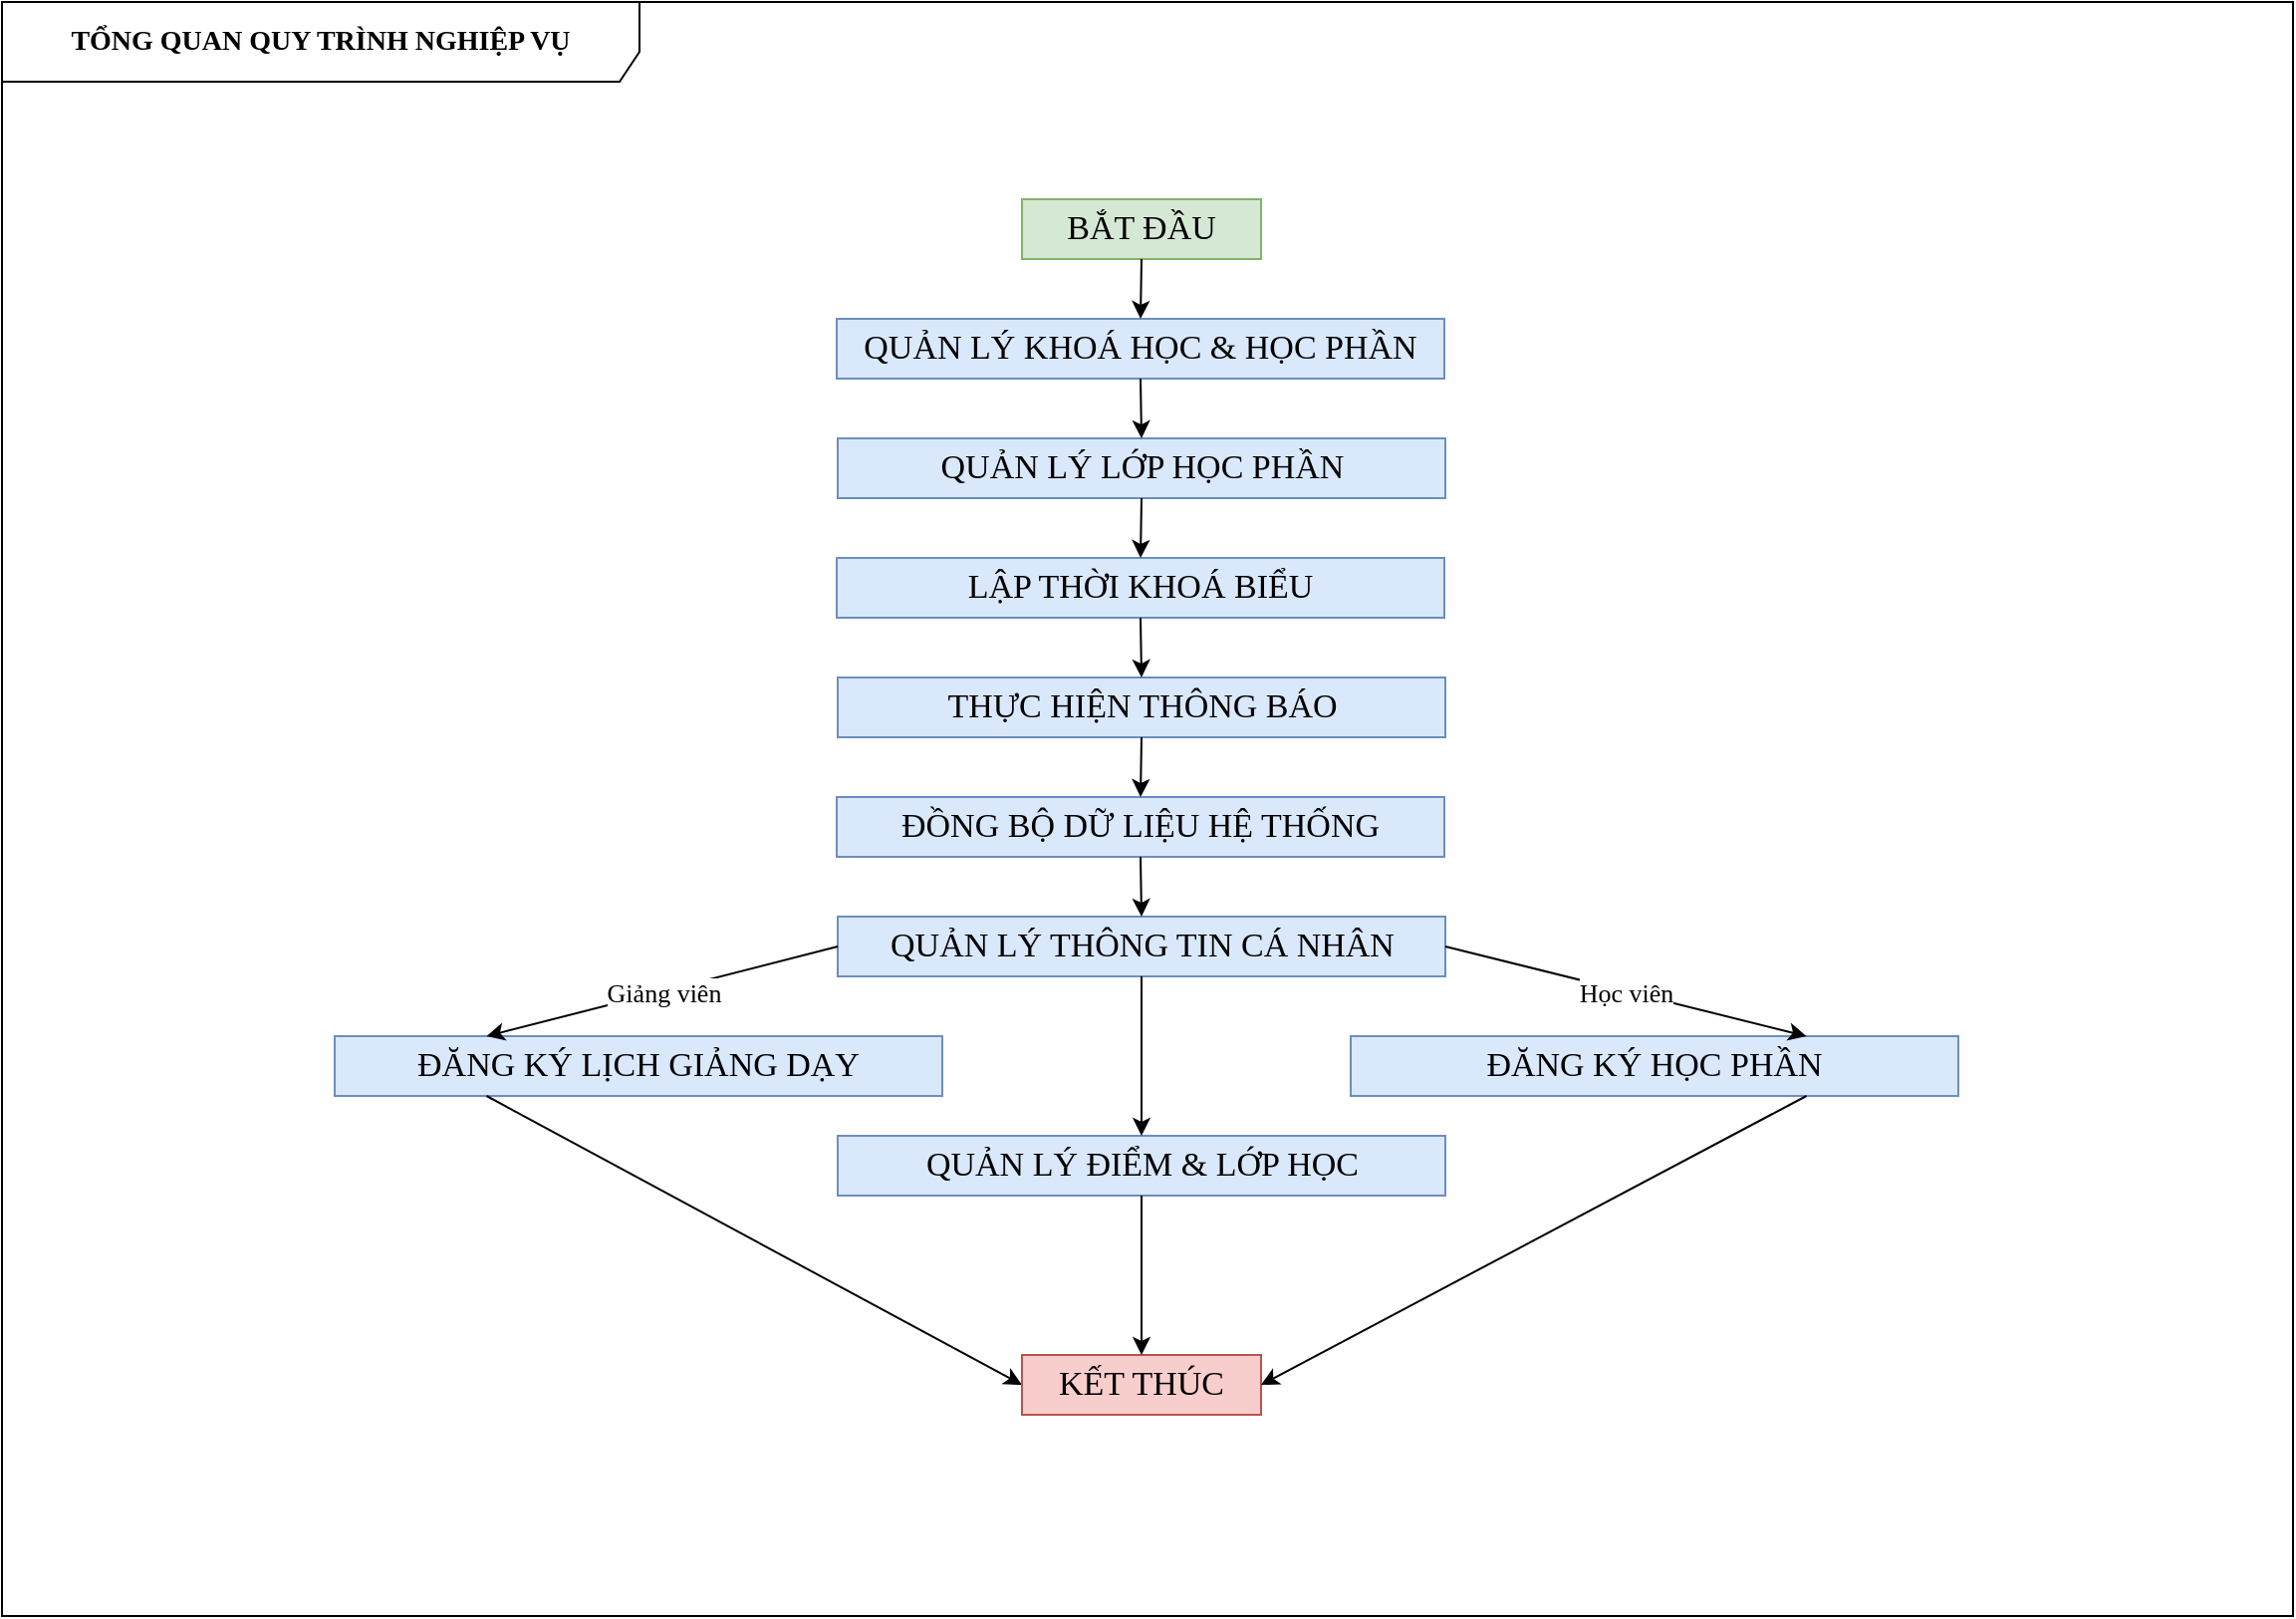 <mxfile version="27.0.9" pages="13">
  <diagram name="TỔNG QUAN QUY TRÌNH NGHIỆP VỤ" id="byMugxpqY4cTctcyVaMz">
    <mxGraphModel dx="1520" dy="781" grid="1" gridSize="10" guides="1" tooltips="1" connect="1" arrows="1" fold="1" page="1" pageScale="1" pageWidth="1169" pageHeight="827" math="0" shadow="0">
      <root>
        <mxCell id="0" />
        <mxCell id="1" parent="0" />
        <mxCell id="pwXzotiu01EJC3qDll5_-23" value="&lt;font face=&quot;Times New Roman&quot; style=&quot;font-size: 17px;&quot;&gt;BẮT ĐẦU&lt;/font&gt;" style="rounded=0;whiteSpace=wrap;html=1;fillColor=#d5e8d4;strokeColor=#82b366;" parent="1" vertex="1">
          <mxGeometry x="522" y="108" width="120" height="30" as="geometry" />
        </mxCell>
        <mxCell id="pwXzotiu01EJC3qDll5_-24" value="&lt;font face=&quot;Times New Roman&quot; style=&quot;font-size: 17px;&quot;&gt;QUẢN LÝ KHOÁ HỌC &amp;amp; HỌC PHẦN&lt;/font&gt;" style="rounded=0;whiteSpace=wrap;html=1;fillColor=#dae8fc;strokeColor=#6c8ebf;" parent="1" vertex="1">
          <mxGeometry x="429" y="168" width="305" height="30" as="geometry" />
        </mxCell>
        <mxCell id="pwXzotiu01EJC3qDll5_-25" value="&lt;font face=&quot;Times New Roman&quot; style=&quot;font-size: 17px;&quot;&gt;QUẢN LÝ LỚP HỌC PHẦN&lt;/font&gt;" style="rounded=0;whiteSpace=wrap;html=1;fillColor=#dae8fc;strokeColor=#6c8ebf;" parent="1" vertex="1">
          <mxGeometry x="429.5" y="228" width="305" height="30" as="geometry" />
        </mxCell>
        <mxCell id="pwXzotiu01EJC3qDll5_-26" value="&lt;font face=&quot;Times New Roman&quot;&gt;&lt;span style=&quot;font-size: 17px;&quot;&gt;LẬP THỜI KHOÁ BIỂU&lt;/span&gt;&lt;/font&gt;" style="rounded=0;whiteSpace=wrap;html=1;fillColor=#dae8fc;strokeColor=#6c8ebf;" parent="1" vertex="1">
          <mxGeometry x="429" y="288" width="305" height="30" as="geometry" />
        </mxCell>
        <mxCell id="pwXzotiu01EJC3qDll5_-27" value="&lt;font face=&quot;Times New Roman&quot;&gt;&lt;span style=&quot;font-size: 17px;&quot;&gt;THỰC HIỆN THÔNG BÁO&lt;/span&gt;&lt;/font&gt;" style="rounded=0;whiteSpace=wrap;html=1;fillColor=#dae8fc;strokeColor=#6c8ebf;" parent="1" vertex="1">
          <mxGeometry x="429.5" y="348" width="305" height="30" as="geometry" />
        </mxCell>
        <mxCell id="pwXzotiu01EJC3qDll5_-28" value="&lt;font face=&quot;Times New Roman&quot;&gt;&lt;span style=&quot;font-size: 17px;&quot;&gt;ĐỒNG BỘ DỮ LIỆU HỆ THỐNG&lt;/span&gt;&lt;/font&gt;" style="rounded=0;whiteSpace=wrap;html=1;fillColor=#dae8fc;strokeColor=#6c8ebf;" parent="1" vertex="1">
          <mxGeometry x="429" y="408" width="305" height="30" as="geometry" />
        </mxCell>
        <mxCell id="pwXzotiu01EJC3qDll5_-29" value="&lt;font face=&quot;Times New Roman&quot;&gt;&lt;span style=&quot;font-size: 17px;&quot;&gt;QUẢN LÝ THÔNG TIN CÁ NHÂN&lt;/span&gt;&lt;/font&gt;" style="rounded=0;whiteSpace=wrap;html=1;fillColor=#dae8fc;strokeColor=#6c8ebf;" parent="1" vertex="1">
          <mxGeometry x="429.5" y="468" width="305" height="30" as="geometry" />
        </mxCell>
        <mxCell id="pwXzotiu01EJC3qDll5_-30" value="&lt;font face=&quot;Times New Roman&quot;&gt;&lt;span style=&quot;font-size: 17px;&quot;&gt;ĐĂNG KÝ LỊCH GIẢNG DẠY&lt;/span&gt;&lt;/font&gt;" style="rounded=0;whiteSpace=wrap;html=1;fillColor=#dae8fc;strokeColor=#6c8ebf;" parent="1" vertex="1">
          <mxGeometry x="177" y="528" width="305" height="30" as="geometry" />
        </mxCell>
        <mxCell id="pwXzotiu01EJC3qDll5_-31" value="&lt;font face=&quot;Times New Roman&quot;&gt;&lt;span style=&quot;font-size: 17px;&quot;&gt;ĐĂNG KÝ HỌC PHẦN&lt;/span&gt;&lt;/font&gt;" style="rounded=0;whiteSpace=wrap;html=1;fillColor=#dae8fc;strokeColor=#6c8ebf;" parent="1" vertex="1">
          <mxGeometry x="687" y="528" width="305" height="30" as="geometry" />
        </mxCell>
        <mxCell id="pwXzotiu01EJC3qDll5_-32" value="&lt;font face=&quot;Times New Roman&quot;&gt;&lt;span style=&quot;font-size: 17px;&quot;&gt;QUẢN LÝ ĐIỂM &amp;amp; LỚP HỌC&lt;/span&gt;&lt;/font&gt;" style="rounded=0;whiteSpace=wrap;html=1;fillColor=#dae8fc;strokeColor=#6c8ebf;" parent="1" vertex="1">
          <mxGeometry x="429.5" y="578" width="305" height="30" as="geometry" />
        </mxCell>
        <mxCell id="2erEQNz_2pci9PgfNqx--1" value="" style="endArrow=classic;html=1;rounded=0;exitX=0.5;exitY=1;exitDx=0;exitDy=0;entryX=0.5;entryY=0;entryDx=0;entryDy=0;" parent="1" source="pwXzotiu01EJC3qDll5_-23" target="pwXzotiu01EJC3qDll5_-24" edge="1">
          <mxGeometry width="50" height="50" relative="1" as="geometry">
            <mxPoint x="557" y="528" as="sourcePoint" />
            <mxPoint x="607" y="478" as="targetPoint" />
          </mxGeometry>
        </mxCell>
        <mxCell id="2erEQNz_2pci9PgfNqx--2" value="" style="endArrow=classic;html=1;rounded=0;exitX=0.5;exitY=1;exitDx=0;exitDy=0;entryX=0.5;entryY=0;entryDx=0;entryDy=0;" parent="1" source="pwXzotiu01EJC3qDll5_-24" target="pwXzotiu01EJC3qDll5_-25" edge="1">
          <mxGeometry width="50" height="50" relative="1" as="geometry">
            <mxPoint x="592" y="148" as="sourcePoint" />
            <mxPoint x="592" y="178" as="targetPoint" />
          </mxGeometry>
        </mxCell>
        <mxCell id="2erEQNz_2pci9PgfNqx--3" value="" style="endArrow=classic;html=1;rounded=0;exitX=0.5;exitY=1;exitDx=0;exitDy=0;entryX=0.5;entryY=0;entryDx=0;entryDy=0;" parent="1" source="pwXzotiu01EJC3qDll5_-25" target="pwXzotiu01EJC3qDll5_-26" edge="1">
          <mxGeometry width="50" height="50" relative="1" as="geometry">
            <mxPoint x="627" y="238" as="sourcePoint" />
            <mxPoint x="627" y="268" as="targetPoint" />
          </mxGeometry>
        </mxCell>
        <mxCell id="2erEQNz_2pci9PgfNqx--4" value="" style="endArrow=classic;html=1;rounded=0;exitX=0.5;exitY=1;exitDx=0;exitDy=0;entryX=0.5;entryY=0;entryDx=0;entryDy=0;" parent="1" source="pwXzotiu01EJC3qDll5_-26" target="pwXzotiu01EJC3qDll5_-27" edge="1">
          <mxGeometry width="50" height="50" relative="1" as="geometry">
            <mxPoint x="607" y="308" as="sourcePoint" />
            <mxPoint x="607" y="338" as="targetPoint" />
          </mxGeometry>
        </mxCell>
        <mxCell id="2erEQNz_2pci9PgfNqx--5" value="" style="endArrow=classic;html=1;rounded=0;exitX=0.5;exitY=1;exitDx=0;exitDy=0;entryX=0.5;entryY=0;entryDx=0;entryDy=0;" parent="1" source="pwXzotiu01EJC3qDll5_-27" target="pwXzotiu01EJC3qDll5_-28" edge="1">
          <mxGeometry width="50" height="50" relative="1" as="geometry">
            <mxPoint x="737" y="278" as="sourcePoint" />
            <mxPoint x="737" y="308" as="targetPoint" />
          </mxGeometry>
        </mxCell>
        <mxCell id="2erEQNz_2pci9PgfNqx--6" value="" style="endArrow=classic;html=1;rounded=0;exitX=0.5;exitY=1;exitDx=0;exitDy=0;entryX=0.5;entryY=0;entryDx=0;entryDy=0;" parent="1" source="pwXzotiu01EJC3qDll5_-28" target="pwXzotiu01EJC3qDll5_-29" edge="1">
          <mxGeometry width="50" height="50" relative="1" as="geometry">
            <mxPoint x="657" y="378" as="sourcePoint" />
            <mxPoint x="657" y="408" as="targetPoint" />
          </mxGeometry>
        </mxCell>
        <mxCell id="2erEQNz_2pci9PgfNqx--18" value="" style="endArrow=classic;html=1;rounded=0;entryX=0.5;entryY=0;entryDx=0;entryDy=0;exitX=0.5;exitY=1;exitDx=0;exitDy=0;" parent="1" source="pwXzotiu01EJC3qDll5_-29" target="pwXzotiu01EJC3qDll5_-32" edge="1">
          <mxGeometry width="50" height="50" relative="1" as="geometry">
            <mxPoint x="397" y="563" as="sourcePoint" />
            <mxPoint x="502" y="608" as="targetPoint" />
          </mxGeometry>
        </mxCell>
        <mxCell id="2erEQNz_2pci9PgfNqx--19" value="" style="endArrow=classic;html=1;rounded=0;exitX=0;exitY=0.5;exitDx=0;exitDy=0;entryX=0.25;entryY=0;entryDx=0;entryDy=0;" parent="1" source="pwXzotiu01EJC3qDll5_-29" target="pwXzotiu01EJC3qDll5_-30" edge="1">
          <mxGeometry relative="1" as="geometry">
            <mxPoint x="187" y="378" as="sourcePoint" />
            <mxPoint x="287" y="378" as="targetPoint" />
          </mxGeometry>
        </mxCell>
        <mxCell id="2erEQNz_2pci9PgfNqx--20" value="&lt;font style=&quot;font-size: 13px;&quot; face=&quot;Times New Roman&quot;&gt;Giảng viên&lt;/font&gt;" style="edgeLabel;resizable=0;html=1;;align=center;verticalAlign=middle;" parent="2erEQNz_2pci9PgfNqx--19" connectable="0" vertex="1">
          <mxGeometry relative="1" as="geometry" />
        </mxCell>
        <mxCell id="2erEQNz_2pci9PgfNqx--22" value="" style="endArrow=classic;html=1;rounded=0;exitX=1;exitY=0.5;exitDx=0;exitDy=0;entryX=0.75;entryY=0;entryDx=0;entryDy=0;" parent="1" source="pwXzotiu01EJC3qDll5_-29" target="pwXzotiu01EJC3qDll5_-31" edge="1">
          <mxGeometry relative="1" as="geometry">
            <mxPoint x="584" y="488" as="sourcePoint" />
            <mxPoint x="407" y="533" as="targetPoint" />
          </mxGeometry>
        </mxCell>
        <mxCell id="2erEQNz_2pci9PgfNqx--23" value="&lt;font style=&quot;font-size: 13px;&quot; face=&quot;Times New Roman&quot;&gt;Học viên&lt;/font&gt;" style="edgeLabel;resizable=0;html=1;;align=center;verticalAlign=middle;" parent="2erEQNz_2pci9PgfNqx--22" connectable="0" vertex="1">
          <mxGeometry relative="1" as="geometry" />
        </mxCell>
        <mxCell id="2erEQNz_2pci9PgfNqx--24" value="" style="endArrow=classic;html=1;rounded=0;exitX=0.25;exitY=1;exitDx=0;exitDy=0;entryX=0;entryY=0.5;entryDx=0;entryDy=0;" parent="1" source="pwXzotiu01EJC3qDll5_-30" target="2erEQNz_2pci9PgfNqx--25" edge="1">
          <mxGeometry width="50" height="50" relative="1" as="geometry">
            <mxPoint x="517" y="608" as="sourcePoint" />
            <mxPoint x="567" y="558" as="targetPoint" />
          </mxGeometry>
        </mxCell>
        <mxCell id="2erEQNz_2pci9PgfNqx--25" value="&lt;font face=&quot;Times New Roman&quot;&gt;&lt;span style=&quot;font-size: 17px;&quot;&gt;KẾT THÚC&lt;/span&gt;&lt;/font&gt;" style="rounded=0;whiteSpace=wrap;html=1;fillColor=#f8cecc;strokeColor=#b85450;" parent="1" vertex="1">
          <mxGeometry x="522" y="688" width="120" height="30" as="geometry" />
        </mxCell>
        <mxCell id="2erEQNz_2pci9PgfNqx--27" value="" style="endArrow=classic;html=1;rounded=0;exitX=0.75;exitY=1;exitDx=0;exitDy=0;entryX=1;entryY=0.5;entryDx=0;entryDy=0;" parent="1" source="pwXzotiu01EJC3qDll5_-31" target="2erEQNz_2pci9PgfNqx--25" edge="1">
          <mxGeometry width="50" height="50" relative="1" as="geometry">
            <mxPoint x="497" y="678" as="sourcePoint" />
            <mxPoint x="766" y="823" as="targetPoint" />
          </mxGeometry>
        </mxCell>
        <mxCell id="2erEQNz_2pci9PgfNqx--28" value="" style="endArrow=classic;html=1;rounded=0;entryX=0.5;entryY=0;entryDx=0;entryDy=0;exitX=0.5;exitY=1;exitDx=0;exitDy=0;" parent="1" source="pwXzotiu01EJC3qDll5_-32" target="2erEQNz_2pci9PgfNqx--25" edge="1">
          <mxGeometry width="50" height="50" relative="1" as="geometry">
            <mxPoint x="577" y="588" as="sourcePoint" />
            <mxPoint x="577" y="668" as="targetPoint" />
          </mxGeometry>
        </mxCell>
        <mxCell id="AeR1aexHs59wuBgPqKbG-1" value="&lt;font face=&quot;Times New Roman&quot;&gt;&lt;span style=&quot;font-size: 14px;&quot;&gt;&lt;b&gt;TỔNG QUAN QUY TRÌNH NGHIỆP VỤ&lt;/b&gt;&lt;/span&gt;&lt;/font&gt;" style="shape=umlFrame;whiteSpace=wrap;html=1;pointerEvents=0;width=320;height=40;" vertex="1" parent="1">
          <mxGeometry x="10" y="9" width="1150" height="810" as="geometry" />
        </mxCell>
      </root>
    </mxGraphModel>
  </diagram>
  <diagram id="4-o5er5aCx6zPjP88nf0" name="FUNC-001">
    <mxGraphModel dx="1520" dy="781" grid="1" gridSize="10" guides="1" tooltips="1" connect="1" arrows="1" fold="1" page="1" pageScale="1" pageWidth="1169" pageHeight="827" math="0" shadow="0">
      <root>
        <mxCell id="0" />
        <mxCell id="1" parent="0" />
        <mxCell id="_INcvE48cHs-KFT-1D3S-1" value="&lt;font style=&quot;font-size: 17px;&quot; face=&quot;Times New Roman&quot;&gt;ADMIN / CÁN BỘ ĐÀO TẠO&lt;/font&gt;" style="rounded=0;whiteSpace=wrap;html=1;fillColor=#9AC7BF;fontColor=#333333;strokeColor=#666666;" parent="1" vertex="1">
          <mxGeometry x="467" y="30" width="235" height="50" as="geometry" />
        </mxCell>
        <mxCell id="_INcvE48cHs-KFT-1D3S-2" value="&lt;font face=&quot;Times New Roman&quot; style=&quot;font-size: 17px;&quot;&gt;CHỌN CHỨC NĂNG&lt;/font&gt;" style="rhombus;whiteSpace=wrap;html=1;fillColor=#fff2cc;strokeColor=#d6b656;" parent="1" vertex="1">
          <mxGeometry x="481" y="130" width="207.5" height="110" as="geometry" />
        </mxCell>
        <mxCell id="dalmqKgKiUdhA1kjEnWK-1" value="&lt;font style=&quot;font-size: 17px;&quot; face=&quot;Times New Roman&quot;&gt;NHẬP THÔNG TIN KHOÁ HỌC&lt;/font&gt;" style="rounded=0;whiteSpace=wrap;html=1;fillColor=#dae8fc;strokeColor=#6c8ebf;" parent="1" vertex="1">
          <mxGeometry x="60" y="300" width="310" height="50" as="geometry" />
        </mxCell>
        <mxCell id="dalmqKgKiUdhA1kjEnWK-2" value="&lt;font style=&quot;font-size: 17px;&quot; face=&quot;Times New Roman&quot;&gt;KIỂM TRA MÃ KHOÁ HỌC&lt;/font&gt;" style="rounded=0;whiteSpace=wrap;html=1;fillColor=#dae8fc;strokeColor=#6c8ebf;" parent="1" vertex="1">
          <mxGeometry x="60" y="400" width="310" height="50" as="geometry" />
        </mxCell>
        <mxCell id="dalmqKgKiUdhA1kjEnWK-3" value="&lt;font style=&quot;font-size: 17px;&quot; face=&quot;Times New Roman&quot;&gt;NHẬP THÔNG TIN HỌC PHẦN&lt;/font&gt;" style="rounded=0;whiteSpace=wrap;html=1;fillColor=#dae8fc;strokeColor=#6c8ebf;" parent="1" vertex="1">
          <mxGeometry x="429.75" y="300" width="310" height="50" as="geometry" />
        </mxCell>
        <mxCell id="dalmqKgKiUdhA1kjEnWK-4" value="&lt;font style=&quot;font-size: 17px;&quot; face=&quot;Times New Roman&quot;&gt;KIỂM TRA MÃ HỌC PHẦN&lt;/font&gt;" style="rounded=0;whiteSpace=wrap;html=1;fillColor=#dae8fc;strokeColor=#6c8ebf;" parent="1" vertex="1">
          <mxGeometry x="429.75" y="400" width="310" height="50" as="geometry" />
        </mxCell>
        <mxCell id="dalmqKgKiUdhA1kjEnWK-5" value="&lt;font style=&quot;font-size: 17px;&quot; face=&quot;Times New Roman&quot;&gt;CHỌN GIẢNG VIÊN TỪ DANH SÁCH&lt;/font&gt;" style="rounded=0;whiteSpace=wrap;html=1;fillColor=#dae8fc;strokeColor=#6c8ebf;" parent="1" vertex="1">
          <mxGeometry x="800" y="300" width="310" height="50" as="geometry" />
        </mxCell>
        <mxCell id="dalmqKgKiUdhA1kjEnWK-7" value="&lt;font style=&quot;font-size: 17px;&quot; face=&quot;Times New Roman&quot;&gt;KIỂM TRA TRÙNG LỊCH GIẢNG VIÊN&lt;/font&gt;" style="rounded=0;whiteSpace=wrap;html=1;fillColor=#dae8fc;strokeColor=#6c8ebf;" parent="1" vertex="1">
          <mxGeometry x="800" y="400" width="310" height="50" as="geometry" />
        </mxCell>
        <mxCell id="dalmqKgKiUdhA1kjEnWK-8" value="&lt;font style=&quot;font-size: 17px;&quot; face=&quot;Times New Roman&quot;&gt;LƯU VÀO CƠ SỞ DỮ LIỆU&lt;/font&gt;" style="rounded=0;whiteSpace=wrap;html=1;fillColor=#dae8fc;strokeColor=#6c8ebf;" parent="1" vertex="1">
          <mxGeometry x="429.75" y="500" width="310" height="50" as="geometry" />
        </mxCell>
        <mxCell id="dalmqKgKiUdhA1kjEnWK-10" value="&lt;font face=&quot;Times New Roman&quot; style=&quot;font-size: 17px;&quot;&gt;THÀNH CÔNG?&lt;/font&gt;" style="rhombus;whiteSpace=wrap;html=1;fillColor=#fff2cc;strokeColor=#d6b656;" parent="1" vertex="1">
          <mxGeometry x="481" y="590" width="207.5" height="110" as="geometry" />
        </mxCell>
        <mxCell id="dalmqKgKiUdhA1kjEnWK-11" value="&lt;font face=&quot;Times New Roman&quot;&gt;&lt;span style=&quot;font-size: 17px;&quot;&gt;HIỂN THỊ THÔNG BÁO &amp;amp; ĐỒNG BỘ DỮ LIỆU&lt;/span&gt;&lt;/font&gt;" style="rounded=0;whiteSpace=wrap;html=1;fillColor=#f8cecc;strokeColor=#b85450;" parent="1" vertex="1">
          <mxGeometry x="390" y="760" width="389.75" height="50" as="geometry" />
        </mxCell>
        <mxCell id="dalmqKgKiUdhA1kjEnWK-13" value="&lt;font style=&quot;font-size: 17px;&quot; face=&quot;Times New Roman&quot;&gt;HIỂN THỊ LỖI CHI TIẾT&lt;/font&gt;" style="rounded=0;whiteSpace=wrap;html=1;fillColor=#d5e8d4;strokeColor=#82b366;" parent="1" vertex="1">
          <mxGeometry x="800" y="620" width="310" height="50" as="geometry" />
        </mxCell>
        <mxCell id="dalmqKgKiUdhA1kjEnWK-14" value="" style="endArrow=classic;html=1;rounded=0;exitX=0.5;exitY=1;exitDx=0;exitDy=0;entryX=0.5;entryY=0;entryDx=0;entryDy=0;" parent="1" source="_INcvE48cHs-KFT-1D3S-1" target="_INcvE48cHs-KFT-1D3S-2" edge="1">
          <mxGeometry width="50" height="50" relative="1" as="geometry">
            <mxPoint x="560" y="590" as="sourcePoint" />
            <mxPoint x="610" y="540" as="targetPoint" />
          </mxGeometry>
        </mxCell>
        <mxCell id="dalmqKgKiUdhA1kjEnWK-16" value="" style="endArrow=classic;html=1;rounded=0;exitX=0;exitY=1;exitDx=0;exitDy=0;entryX=0.5;entryY=0;entryDx=0;entryDy=0;" parent="1" source="_INcvE48cHs-KFT-1D3S-2" target="dalmqKgKiUdhA1kjEnWK-1" edge="1">
          <mxGeometry width="50" height="50" relative="1" as="geometry">
            <mxPoint x="620" y="120" as="sourcePoint" />
            <mxPoint x="620" y="170" as="targetPoint" />
          </mxGeometry>
        </mxCell>
        <mxCell id="dalmqKgKiUdhA1kjEnWK-17" value="" style="endArrow=classic;html=1;rounded=0;exitX=1;exitY=1;exitDx=0;exitDy=0;entryX=0.5;entryY=0;entryDx=0;entryDy=0;" parent="1" source="_INcvE48cHs-KFT-1D3S-2" target="dalmqKgKiUdhA1kjEnWK-5" edge="1">
          <mxGeometry width="50" height="50" relative="1" as="geometry">
            <mxPoint x="1268" y="213" as="sourcePoint" />
            <mxPoint x="950" y="300" as="targetPoint" />
          </mxGeometry>
        </mxCell>
        <mxCell id="dalmqKgKiUdhA1kjEnWK-18" value="" style="endArrow=classic;html=1;rounded=0;exitX=0.5;exitY=1;exitDx=0;exitDy=0;entryX=0.5;entryY=0;entryDx=0;entryDy=0;" parent="1" source="_INcvE48cHs-KFT-1D3S-2" target="dalmqKgKiUdhA1kjEnWK-3" edge="1">
          <mxGeometry width="50" height="50" relative="1" as="geometry">
            <mxPoint x="620" y="150" as="sourcePoint" />
            <mxPoint x="620" y="200" as="targetPoint" />
          </mxGeometry>
        </mxCell>
        <mxCell id="dalmqKgKiUdhA1kjEnWK-19" value="" style="endArrow=classic;html=1;rounded=0;exitX=0.5;exitY=1;exitDx=0;exitDy=0;entryX=0.5;entryY=0;entryDx=0;entryDy=0;" parent="1" source="dalmqKgKiUdhA1kjEnWK-1" target="dalmqKgKiUdhA1kjEnWK-2" edge="1">
          <mxGeometry width="50" height="50" relative="1" as="geometry">
            <mxPoint x="650" y="230" as="sourcePoint" />
            <mxPoint x="650" y="280" as="targetPoint" />
          </mxGeometry>
        </mxCell>
        <mxCell id="dalmqKgKiUdhA1kjEnWK-20" value="" style="endArrow=classic;html=1;rounded=0;exitX=0.5;exitY=1;exitDx=0;exitDy=0;entryX=0.5;entryY=0;entryDx=0;entryDy=0;" parent="1" source="dalmqKgKiUdhA1kjEnWK-3" target="dalmqKgKiUdhA1kjEnWK-4" edge="1">
          <mxGeometry width="50" height="50" relative="1" as="geometry">
            <mxPoint x="410" y="340" as="sourcePoint" />
            <mxPoint x="410" y="390" as="targetPoint" />
          </mxGeometry>
        </mxCell>
        <mxCell id="dalmqKgKiUdhA1kjEnWK-21" value="" style="endArrow=classic;html=1;rounded=0;exitX=0.5;exitY=1;exitDx=0;exitDy=0;entryX=0.5;entryY=0;entryDx=0;entryDy=0;" parent="1" source="dalmqKgKiUdhA1kjEnWK-5" target="dalmqKgKiUdhA1kjEnWK-7" edge="1">
          <mxGeometry width="50" height="50" relative="1" as="geometry">
            <mxPoint x="690" y="370" as="sourcePoint" />
            <mxPoint x="690" y="420" as="targetPoint" />
          </mxGeometry>
        </mxCell>
        <mxCell id="dalmqKgKiUdhA1kjEnWK-22" value="" style="endArrow=classic;html=1;rounded=0;exitX=0.5;exitY=1;exitDx=0;exitDy=0;entryX=0.5;entryY=0;entryDx=0;entryDy=0;" parent="1" source="dalmqKgKiUdhA1kjEnWK-4" target="dalmqKgKiUdhA1kjEnWK-8" edge="1">
          <mxGeometry width="50" height="50" relative="1" as="geometry">
            <mxPoint x="980" y="360" as="sourcePoint" />
            <mxPoint x="980" y="410" as="targetPoint" />
          </mxGeometry>
        </mxCell>
        <mxCell id="dalmqKgKiUdhA1kjEnWK-23" value="" style="endArrow=classic;html=1;rounded=0;exitX=0.5;exitY=1;exitDx=0;exitDy=0;entryX=1;entryY=0.5;entryDx=0;entryDy=0;" parent="1" source="dalmqKgKiUdhA1kjEnWK-7" target="dalmqKgKiUdhA1kjEnWK-8" edge="1">
          <mxGeometry width="50" height="50" relative="1" as="geometry">
            <mxPoint x="800" y="460" as="sourcePoint" />
            <mxPoint x="800" y="510" as="targetPoint" />
          </mxGeometry>
        </mxCell>
        <mxCell id="dalmqKgKiUdhA1kjEnWK-24" value="" style="endArrow=classic;html=1;rounded=0;exitX=0.5;exitY=1;exitDx=0;exitDy=0;entryX=0;entryY=0.5;entryDx=0;entryDy=0;" parent="1" source="dalmqKgKiUdhA1kjEnWK-2" target="dalmqKgKiUdhA1kjEnWK-8" edge="1">
          <mxGeometry width="50" height="50" relative="1" as="geometry">
            <mxPoint x="975" y="530" as="sourcePoint" />
            <mxPoint x="760" y="605" as="targetPoint" />
          </mxGeometry>
        </mxCell>
        <mxCell id="dalmqKgKiUdhA1kjEnWK-25" value="" style="endArrow=classic;html=1;rounded=0;exitX=0.5;exitY=1;exitDx=0;exitDy=0;entryX=0.5;entryY=0;entryDx=0;entryDy=0;" parent="1" source="dalmqKgKiUdhA1kjEnWK-8" target="dalmqKgKiUdhA1kjEnWK-10" edge="1">
          <mxGeometry width="50" height="50" relative="1" as="geometry">
            <mxPoint x="620" y="480" as="sourcePoint" />
            <mxPoint x="620" y="530" as="targetPoint" />
          </mxGeometry>
        </mxCell>
        <mxCell id="M6pxBQJoQ9ULQWroPc2n-1" value="" style="endArrow=classic;html=1;rounded=0;exitX=0.5;exitY=1;exitDx=0;exitDy=0;entryX=0.5;entryY=0;entryDx=0;entryDy=0;" parent="1" source="dalmqKgKiUdhA1kjEnWK-10" target="dalmqKgKiUdhA1kjEnWK-11" edge="1">
          <mxGeometry relative="1" as="geometry">
            <mxPoint x="717" y="715" as="sourcePoint" />
            <mxPoint x="540" y="760" as="targetPoint" />
          </mxGeometry>
        </mxCell>
        <mxCell id="M6pxBQJoQ9ULQWroPc2n-2" value="&lt;font face=&quot;Times New Roman&quot;&gt;&lt;span style=&quot;font-size: 13px;&quot;&gt;CÓ&lt;/span&gt;&lt;/font&gt;" style="edgeLabel;resizable=0;html=1;;align=center;verticalAlign=middle;" parent="M6pxBQJoQ9ULQWroPc2n-1" connectable="0" vertex="1">
          <mxGeometry relative="1" as="geometry" />
        </mxCell>
        <mxCell id="M6pxBQJoQ9ULQWroPc2n-3" value="" style="endArrow=classic;html=1;rounded=0;exitX=1;exitY=0.5;exitDx=0;exitDy=0;entryX=0;entryY=0.5;entryDx=0;entryDy=0;" parent="1" source="dalmqKgKiUdhA1kjEnWK-10" target="dalmqKgKiUdhA1kjEnWK-13" edge="1">
          <mxGeometry relative="1" as="geometry">
            <mxPoint x="917" y="700" as="sourcePoint" />
            <mxPoint x="740" y="745" as="targetPoint" />
          </mxGeometry>
        </mxCell>
        <mxCell id="M6pxBQJoQ9ULQWroPc2n-4" value="&lt;font style=&quot;font-size: 13px;&quot; face=&quot;Times New Roman&quot;&gt;KHÔNG&lt;/font&gt;" style="edgeLabel;resizable=0;html=1;;align=center;verticalAlign=middle;" parent="M6pxBQJoQ9ULQWroPc2n-3" connectable="0" vertex="1">
          <mxGeometry relative="1" as="geometry" />
        </mxCell>
        <mxCell id="BJ25PDuW_-mIZM61_Z_l-2" value="&lt;font style=&quot;font-size: 14px;&quot; face=&quot;Times New Roman&quot;&gt;&lt;b&gt;QUẢN LÝ KHOÁ HỌC / HỌC PHẦN&lt;/b&gt;&lt;/font&gt;" style="shape=umlFrame;whiteSpace=wrap;html=1;pointerEvents=0;width=320;height=40;" vertex="1" parent="1">
          <mxGeometry x="10" y="10" width="1150" height="810" as="geometry" />
        </mxCell>
      </root>
    </mxGraphModel>
  </diagram>
  <diagram id="GnISGA0_O3Xn9i05ctpr" name="FUNC-002">
    <mxGraphModel dx="1169" dy="601" grid="1" gridSize="10" guides="1" tooltips="1" connect="1" arrows="1" fold="1" page="1" pageScale="1" pageWidth="1169" pageHeight="827" math="0" shadow="0">
      <root>
        <mxCell id="0" />
        <mxCell id="1" parent="0" />
        <mxCell id="2gm4gL7MObneiQhdz5Be-28" value="&lt;font style=&quot;font-size: 17px;&quot; face=&quot;Times New Roman&quot;&gt;AMDIN&lt;/font&gt;" style="rounded=0;whiteSpace=wrap;html=1;fillColor=#9AC7BF;fontColor=#333333;strokeColor=#666666;" parent="1" vertex="1">
          <mxGeometry x="467" y="24" width="235" height="50" as="geometry" />
        </mxCell>
        <mxCell id="2gm4gL7MObneiQhdz5Be-29" value="&lt;font face=&quot;Times New Roman&quot; style=&quot;font-size: 17px;&quot;&gt;CHỌN NGUỒN&lt;br&gt;DỮ LIỆU&lt;/font&gt;" style="rhombus;whiteSpace=wrap;html=1;fillColor=#fff2cc;strokeColor=#d6b656;" parent="1" vertex="1">
          <mxGeometry x="481.25" y="90" width="207.5" height="110" as="geometry" />
        </mxCell>
        <mxCell id="2gm4gL7MObneiQhdz5Be-30" value="&lt;font style=&quot;font-size: 17px;&quot; face=&quot;Times New Roman&quot;&gt;UPLOAD FILE&lt;/font&gt;" style="rounded=0;whiteSpace=wrap;html=1;fillColor=#dae8fc;strokeColor=#6c8ebf;" parent="1" vertex="1">
          <mxGeometry x="157.5" y="210" width="310" height="50" as="geometry" />
        </mxCell>
        <mxCell id="2gm4gL7MObneiQhdz5Be-34" value="&lt;font style=&quot;font-size: 17px;&quot; face=&quot;Times New Roman&quot;&gt;GỌI API ĐỒNG BỘ&lt;/font&gt;" style="rounded=0;whiteSpace=wrap;html=1;fillColor=#dae8fc;strokeColor=#6c8ebf;" parent="1" vertex="1">
          <mxGeometry x="702.5" y="210" width="310" height="50" as="geometry" />
        </mxCell>
        <mxCell id="2gm4gL7MObneiQhdz5Be-40" value="" style="endArrow=classic;html=1;rounded=0;exitX=0.5;exitY=1;exitDx=0;exitDy=0;entryX=0.5;entryY=0;entryDx=0;entryDy=0;" parent="1" source="2gm4gL7MObneiQhdz5Be-28" target="2gm4gL7MObneiQhdz5Be-29" edge="1">
          <mxGeometry width="50" height="50" relative="1" as="geometry">
            <mxPoint x="560" y="584" as="sourcePoint" />
            <mxPoint x="610" y="534" as="targetPoint" />
          </mxGeometry>
        </mxCell>
        <mxCell id="2gm4gL7MObneiQhdz5Be-41" value="" style="endArrow=classic;html=1;rounded=0;exitX=0;exitY=1;exitDx=0;exitDy=0;entryX=0.5;entryY=0;entryDx=0;entryDy=0;" parent="1" source="2gm4gL7MObneiQhdz5Be-29" target="2gm4gL7MObneiQhdz5Be-30" edge="1">
          <mxGeometry width="50" height="50" relative="1" as="geometry">
            <mxPoint x="620" y="114" as="sourcePoint" />
            <mxPoint x="620" y="164" as="targetPoint" />
          </mxGeometry>
        </mxCell>
        <mxCell id="2gm4gL7MObneiQhdz5Be-42" value="" style="endArrow=classic;html=1;rounded=0;exitX=1;exitY=1;exitDx=0;exitDy=0;entryX=0.5;entryY=0;entryDx=0;entryDy=0;" parent="1" source="2gm4gL7MObneiQhdz5Be-29" target="2gm4gL7MObneiQhdz5Be-34" edge="1">
          <mxGeometry width="50" height="50" relative="1" as="geometry">
            <mxPoint x="1268" y="207" as="sourcePoint" />
            <mxPoint x="950" y="294" as="targetPoint" />
          </mxGeometry>
        </mxCell>
        <mxCell id="2gm4gL7MObneiQhdz5Be-56" value="&lt;font face=&quot;Times New Roman&quot;&gt;&lt;span style=&quot;font-size: 17px;&quot;&gt;KIỂM TRA ĐỊNH DẠNG FILE&lt;/span&gt;&lt;/font&gt;" style="rounded=0;whiteSpace=wrap;html=1;fillColor=#dae8fc;strokeColor=#6c8ebf;" parent="1" vertex="1">
          <mxGeometry x="157" y="290" width="310" height="50" as="geometry" />
        </mxCell>
        <mxCell id="2gm4gL7MObneiQhdz5Be-57" value="&lt;font style=&quot;font-size: 17px;&quot; face=&quot;Times New Roman&quot;&gt;KIỂM TRA KẾT NÔI API&lt;/font&gt;" style="rounded=0;whiteSpace=wrap;html=1;fillColor=#dae8fc;strokeColor=#6c8ebf;" parent="1" vertex="1">
          <mxGeometry x="702" y="290" width="310" height="50" as="geometry" />
        </mxCell>
        <mxCell id="2gm4gL7MObneiQhdz5Be-58" value="&lt;font style=&quot;font-size: 17px;&quot; face=&quot;Times New Roman&quot;&gt;PHÂN LỚP TỰ ĐỘNG&lt;/font&gt;" style="rounded=0;whiteSpace=wrap;html=1;fillColor=#dae8fc;strokeColor=#6c8ebf;" parent="1" vertex="1">
          <mxGeometry x="430" y="360" width="310" height="50" as="geometry" />
        </mxCell>
        <mxCell id="2gm4gL7MObneiQhdz5Be-59" value="&lt;font style=&quot;font-size: 17px;&quot; face=&quot;Times New Roman&quot;&gt;HIỂN THỊ XEM TRƯỚC&lt;/font&gt;" style="rounded=0;whiteSpace=wrap;html=1;fillColor=#dae8fc;strokeColor=#6c8ebf;" parent="1" vertex="1">
          <mxGeometry x="430" y="420" width="310" height="50" as="geometry" />
        </mxCell>
        <mxCell id="2gm4gL7MObneiQhdz5Be-60" value="&lt;font style=&quot;font-size: 17px;&quot; face=&quot;Times New Roman&quot;&gt;XÁC NHẬN DỮ LIỆU&lt;/font&gt;" style="rounded=0;whiteSpace=wrap;html=1;fillColor=#dae8fc;strokeColor=#6c8ebf;" parent="1" vertex="1">
          <mxGeometry x="430" y="480" width="310" height="50" as="geometry" />
        </mxCell>
        <mxCell id="2gm4gL7MObneiQhdz5Be-61" value="&lt;font style=&quot;font-size: 17px;&quot; face=&quot;Times New Roman&quot;&gt;LƯU TRỮ CƠ SỞ DỮ LIỆU&lt;/font&gt;" style="rounded=0;whiteSpace=wrap;html=1;fillColor=#dae8fc;strokeColor=#6c8ebf;" parent="1" vertex="1">
          <mxGeometry x="430" y="540" width="310" height="50" as="geometry" />
        </mxCell>
        <mxCell id="2gm4gL7MObneiQhdz5Be-62" value="" style="endArrow=classic;html=1;rounded=0;exitX=0;exitY=0.5;exitDx=0;exitDy=0;entryX=0;entryY=0.5;entryDx=0;entryDy=0;" parent="1" source="2gm4gL7MObneiQhdz5Be-58" target="2gm4gL7MObneiQhdz5Be-59" edge="1">
          <mxGeometry width="50" height="50" relative="1" as="geometry">
            <mxPoint x="300" y="440" as="sourcePoint" />
            <mxPoint x="350" y="390" as="targetPoint" />
            <Array as="points">
              <mxPoint x="400" y="385" />
              <mxPoint x="400" y="445" />
            </Array>
          </mxGeometry>
        </mxCell>
        <mxCell id="2gm4gL7MObneiQhdz5Be-64" value="" style="endArrow=classic;html=1;rounded=0;exitX=0;exitY=0.5;exitDx=0;exitDy=0;entryX=0;entryY=0.5;entryDx=0;entryDy=0;" parent="1" source="2gm4gL7MObneiQhdz5Be-60" target="2gm4gL7MObneiQhdz5Be-61" edge="1">
          <mxGeometry width="50" height="50" relative="1" as="geometry">
            <mxPoint x="430" y="530" as="sourcePoint" />
            <mxPoint x="430" y="600" as="targetPoint" />
            <Array as="points">
              <mxPoint x="400" y="505" />
              <mxPoint x="400" y="565" />
            </Array>
          </mxGeometry>
        </mxCell>
        <mxCell id="2gm4gL7MObneiQhdz5Be-65" value="" style="endArrow=classic;html=1;rounded=0;exitX=1;exitY=0.5;exitDx=0;exitDy=0;entryX=1;entryY=0.5;entryDx=0;entryDy=0;" parent="1" source="2gm4gL7MObneiQhdz5Be-59" target="2gm4gL7MObneiQhdz5Be-60" edge="1">
          <mxGeometry width="50" height="50" relative="1" as="geometry">
            <mxPoint x="560" y="460" as="sourcePoint" />
            <mxPoint x="610" y="410" as="targetPoint" />
            <Array as="points">
              <mxPoint x="770" y="445" />
              <mxPoint x="770" y="505" />
            </Array>
          </mxGeometry>
        </mxCell>
        <mxCell id="2gm4gL7MObneiQhdz5Be-66" value="" style="endArrow=classic;html=1;rounded=0;exitX=1;exitY=0.5;exitDx=0;exitDy=0;entryX=0.25;entryY=0;entryDx=0;entryDy=0;" parent="1" source="2gm4gL7MObneiQhdz5Be-56" target="2gm4gL7MObneiQhdz5Be-58" edge="1">
          <mxGeometry width="50" height="50" relative="1" as="geometry">
            <mxPoint x="560" y="490" as="sourcePoint" />
            <mxPoint x="610" y="440" as="targetPoint" />
            <Array as="points">
              <mxPoint x="508" y="315" />
            </Array>
          </mxGeometry>
        </mxCell>
        <mxCell id="2gm4gL7MObneiQhdz5Be-67" value="" style="endArrow=classic;html=1;rounded=0;entryX=0.75;entryY=0;entryDx=0;entryDy=0;exitX=0;exitY=0.5;exitDx=0;exitDy=0;" parent="1" source="2gm4gL7MObneiQhdz5Be-57" target="2gm4gL7MObneiQhdz5Be-58" edge="1">
          <mxGeometry width="50" height="50" relative="1" as="geometry">
            <mxPoint x="560" y="490" as="sourcePoint" />
            <mxPoint x="610" y="440" as="targetPoint" />
            <Array as="points">
              <mxPoint x="663" y="315" />
            </Array>
          </mxGeometry>
        </mxCell>
        <mxCell id="WWhrlF_vOnzx8FUsq45E-1" value="&lt;font face=&quot;Times New Roman&quot; style=&quot;font-size: 17px;&quot;&gt;THÀNH CÔNG?&lt;/font&gt;" style="rhombus;whiteSpace=wrap;html=1;fillColor=#fff2cc;strokeColor=#d6b656;" parent="1" vertex="1">
          <mxGeometry x="481.25" y="610" width="207.5" height="110" as="geometry" />
        </mxCell>
        <mxCell id="WWhrlF_vOnzx8FUsq45E-2" value="" style="endArrow=classic;html=1;rounded=0;exitX=0;exitY=0.5;exitDx=0;exitDy=0;entryX=0;entryY=0.5;entryDx=0;entryDy=0;" parent="1" source="2gm4gL7MObneiQhdz5Be-30" target="2gm4gL7MObneiQhdz5Be-56" edge="1">
          <mxGeometry width="50" height="50" relative="1" as="geometry">
            <mxPoint x="560" y="300" as="sourcePoint" />
            <mxPoint x="610" y="250" as="targetPoint" />
            <Array as="points">
              <mxPoint x="130" y="235" />
              <mxPoint x="130" y="315" />
            </Array>
          </mxGeometry>
        </mxCell>
        <mxCell id="WWhrlF_vOnzx8FUsq45E-3" value="" style="endArrow=classic;html=1;rounded=0;exitX=1;exitY=0.5;exitDx=0;exitDy=0;entryX=1;entryY=0.5;entryDx=0;entryDy=0;" parent="1" source="2gm4gL7MObneiQhdz5Be-34" target="2gm4gL7MObneiQhdz5Be-57" edge="1">
          <mxGeometry width="50" height="50" relative="1" as="geometry">
            <mxPoint x="560" y="300" as="sourcePoint" />
            <mxPoint x="610" y="250" as="targetPoint" />
            <Array as="points">
              <mxPoint x="1040" y="235" />
              <mxPoint x="1040" y="315" />
            </Array>
          </mxGeometry>
        </mxCell>
        <mxCell id="WWhrlF_vOnzx8FUsq45E-4" value="" style="endArrow=classic;html=1;rounded=0;entryX=0.5;entryY=0;entryDx=0;entryDy=0;exitX=0.5;exitY=1;exitDx=0;exitDy=0;" parent="1" source="2gm4gL7MObneiQhdz5Be-61" target="WWhrlF_vOnzx8FUsq45E-1" edge="1">
          <mxGeometry width="50" height="50" relative="1" as="geometry">
            <mxPoint x="360" y="560" as="sourcePoint" />
            <mxPoint x="410" y="510" as="targetPoint" />
          </mxGeometry>
        </mxCell>
        <mxCell id="CqF3Ujy6ZYpqw0JXHZso-1" value="&lt;font face=&quot;Times New Roman&quot;&gt;&lt;span style=&quot;font-size: 17px;&quot;&gt;HIỂN THỊ THÔNG BÁO &amp;amp; ĐỒNG BỘ DỮ LIỆU&lt;/span&gt;&lt;/font&gt;" style="rounded=0;whiteSpace=wrap;html=1;fillColor=#f8cecc;strokeColor=#b85450;" parent="1" vertex="1">
          <mxGeometry x="390.13" y="770" width="389.75" height="50" as="geometry" />
        </mxCell>
        <mxCell id="CqF3Ujy6ZYpqw0JXHZso-2" value="&lt;font style=&quot;font-size: 17px;&quot; face=&quot;Times New Roman&quot;&gt;HIỂN THỊ LỖI CHI TIẾT&lt;/font&gt;" style="rounded=0;whiteSpace=wrap;html=1;fillColor=#d5e8d4;strokeColor=#82b366;" parent="1" vertex="1">
          <mxGeometry x="810" y="640" width="310" height="50" as="geometry" />
        </mxCell>
        <mxCell id="CqF3Ujy6ZYpqw0JXHZso-3" value="" style="endArrow=classic;html=1;rounded=0;exitX=0.5;exitY=1;exitDx=0;exitDy=0;entryX=0.5;entryY=0;entryDx=0;entryDy=0;" parent="1" target="CqF3Ujy6ZYpqw0JXHZso-1" edge="1">
          <mxGeometry relative="1" as="geometry">
            <mxPoint x="585" y="717" as="sourcePoint" />
            <mxPoint x="540" y="777" as="targetPoint" />
          </mxGeometry>
        </mxCell>
        <mxCell id="CqF3Ujy6ZYpqw0JXHZso-4" value="&lt;font face=&quot;Times New Roman&quot;&gt;&lt;span style=&quot;font-size: 13px;&quot;&gt;CÓ&lt;/span&gt;&lt;/font&gt;" style="edgeLabel;resizable=0;html=1;;align=center;verticalAlign=middle;" parent="CqF3Ujy6ZYpqw0JXHZso-3" connectable="0" vertex="1">
          <mxGeometry relative="1" as="geometry" />
        </mxCell>
        <mxCell id="CqF3Ujy6ZYpqw0JXHZso-5" value="" style="endArrow=classic;html=1;rounded=0;exitX=1;exitY=0.5;exitDx=0;exitDy=0;entryX=0;entryY=0.5;entryDx=0;entryDy=0;" parent="1" source="WWhrlF_vOnzx8FUsq45E-1" target="CqF3Ujy6ZYpqw0JXHZso-2" edge="1">
          <mxGeometry relative="1" as="geometry">
            <mxPoint x="689" y="662" as="sourcePoint" />
            <mxPoint x="740" y="762" as="targetPoint" />
          </mxGeometry>
        </mxCell>
        <mxCell id="CqF3Ujy6ZYpqw0JXHZso-6" value="&lt;font style=&quot;font-size: 13px;&quot; face=&quot;Times New Roman&quot;&gt;KHÔNG&lt;/font&gt;" style="edgeLabel;resizable=0;html=1;;align=center;verticalAlign=middle;" parent="CqF3Ujy6ZYpqw0JXHZso-5" connectable="0" vertex="1">
          <mxGeometry relative="1" as="geometry" />
        </mxCell>
        <mxCell id="jSrUucW0Ggiyt3n2nrX4-1" value="&lt;font style=&quot;font-size: 14px;&quot; face=&quot;Times New Roman&quot;&gt;&lt;b&gt;QUẢN LÝ LỚP HỌC PHẦN&lt;/b&gt;&lt;/font&gt;" style="shape=umlFrame;whiteSpace=wrap;html=1;pointerEvents=0;width=320;height=40;" vertex="1" parent="1">
          <mxGeometry x="10.01" y="8" width="1150" height="810" as="geometry" />
        </mxCell>
      </root>
    </mxGraphModel>
  </diagram>
  <diagram id="bmQ4kJ0jJf56eC3K2Z0H" name="FUNC-003">
    <mxGraphModel dx="1788" dy="919" grid="1" gridSize="10" guides="1" tooltips="1" connect="1" arrows="1" fold="1" page="1" pageScale="1" pageWidth="1169" pageHeight="827" math="0" shadow="0">
      <root>
        <mxCell id="0" />
        <mxCell id="1" parent="0" />
        <mxCell id="SqNvz-7Ch9bymXa-fwps-1" value="&lt;font style=&quot;font-size: 17px;&quot; face=&quot;Times New Roman&quot;&gt;AMDIN&lt;/font&gt;" style="rounded=0;whiteSpace=wrap;html=1;fillColor=#9AC7BF;fontColor=#333333;strokeColor=#666666;" parent="1" vertex="1">
          <mxGeometry x="467" y="90" width="235" height="50" as="geometry" />
        </mxCell>
        <mxCell id="SqNvz-7Ch9bymXa-fwps-2" value="&lt;font face=&quot;Times New Roman&quot;&gt;&lt;span style=&quot;font-size: 17px;&quot;&gt;CHỌN LỊCH&lt;br&gt;CẦN TẠO&lt;/span&gt;&lt;/font&gt;" style="rhombus;whiteSpace=wrap;html=1;fillColor=#fff2cc;strokeColor=#d6b656;" parent="1" vertex="1">
          <mxGeometry x="481.25" y="156" width="207.5" height="110" as="geometry" />
        </mxCell>
        <mxCell id="SqNvz-7Ch9bymXa-fwps-3" value="&lt;font style=&quot;font-size: 17px;&quot; face=&quot;Times New Roman&quot;&gt;CHỌN LỚP, GIẢNG VIÊN,&lt;br&gt;PHÒNG HỌC&lt;/font&gt;" style="rounded=0;whiteSpace=wrap;html=1;fillColor=#dae8fc;strokeColor=#6c8ebf;" parent="1" vertex="1">
          <mxGeometry x="157.5" y="276" width="310" height="50" as="geometry" />
        </mxCell>
        <mxCell id="SqNvz-7Ch9bymXa-fwps-4" value="&lt;font style=&quot;font-size: 17px;&quot; face=&quot;Times New Roman&quot;&gt;CHỌN HỌC PHẦN, PHÒNG THI,&lt;br&gt;GIÁM THỊ&lt;/font&gt;" style="rounded=0;whiteSpace=wrap;html=1;fillColor=#dae8fc;strokeColor=#6c8ebf;" parent="1" vertex="1">
          <mxGeometry x="702.5" y="276" width="310" height="50" as="geometry" />
        </mxCell>
        <mxCell id="SqNvz-7Ch9bymXa-fwps-5" value="" style="endArrow=classic;html=1;rounded=0;exitX=0.5;exitY=1;exitDx=0;exitDy=0;entryX=0.5;entryY=0;entryDx=0;entryDy=0;" parent="1" source="SqNvz-7Ch9bymXa-fwps-1" target="SqNvz-7Ch9bymXa-fwps-2" edge="1">
          <mxGeometry width="50" height="50" relative="1" as="geometry">
            <mxPoint x="560" y="650" as="sourcePoint" />
            <mxPoint x="610" y="600" as="targetPoint" />
          </mxGeometry>
        </mxCell>
        <mxCell id="SqNvz-7Ch9bymXa-fwps-8" value="&lt;font face=&quot;Times New Roman&quot;&gt;&lt;span style=&quot;font-size: 17px;&quot;&gt;KIỂM TRA&amp;nbsp;&lt;/span&gt;&lt;/font&gt;&lt;div&gt;&lt;font face=&quot;Times New Roman&quot;&gt;&lt;span style=&quot;font-size: 17px;&quot;&gt;TRÙNG PHÒNG VÀ GIẢNG VIÊN&lt;/span&gt;&lt;/font&gt;&lt;/div&gt;" style="rounded=0;whiteSpace=wrap;html=1;fillColor=#dae8fc;strokeColor=#6c8ebf;" parent="1" vertex="1">
          <mxGeometry x="157" y="356" width="310" height="50" as="geometry" />
        </mxCell>
        <mxCell id="SqNvz-7Ch9bymXa-fwps-9" value="&lt;font face=&quot;Times New Roman&quot;&gt;&lt;span style=&quot;font-size: 17px;&quot;&gt;KIỂM TRA&lt;br&gt;TRÙNG PHÒNG VÀ GIÁM THỊ&lt;/span&gt;&lt;/font&gt;" style="rounded=0;whiteSpace=wrap;html=1;fillColor=#dae8fc;strokeColor=#6c8ebf;" parent="1" vertex="1">
          <mxGeometry x="702" y="356" width="310" height="50" as="geometry" />
        </mxCell>
        <mxCell id="SqNvz-7Ch9bymXa-fwps-20" value="" style="endArrow=classic;html=1;rounded=0;exitX=0;exitY=0.5;exitDx=0;exitDy=0;entryX=0;entryY=0.5;entryDx=0;entryDy=0;" parent="1" source="SqNvz-7Ch9bymXa-fwps-3" target="SqNvz-7Ch9bymXa-fwps-8" edge="1">
          <mxGeometry width="50" height="50" relative="1" as="geometry">
            <mxPoint x="560" y="366" as="sourcePoint" />
            <mxPoint x="610" y="316" as="targetPoint" />
            <Array as="points">
              <mxPoint x="130" y="301" />
              <mxPoint x="130" y="381" />
            </Array>
          </mxGeometry>
        </mxCell>
        <mxCell id="SqNvz-7Ch9bymXa-fwps-21" value="" style="endArrow=classic;html=1;rounded=0;exitX=1;exitY=0.5;exitDx=0;exitDy=0;entryX=1;entryY=0.5;entryDx=0;entryDy=0;" parent="1" source="SqNvz-7Ch9bymXa-fwps-4" target="SqNvz-7Ch9bymXa-fwps-9" edge="1">
          <mxGeometry width="50" height="50" relative="1" as="geometry">
            <mxPoint x="560" y="366" as="sourcePoint" />
            <mxPoint x="610" y="316" as="targetPoint" />
            <Array as="points">
              <mxPoint x="1040" y="301" />
              <mxPoint x="1040" y="381" />
            </Array>
          </mxGeometry>
        </mxCell>
        <mxCell id="SqNvz-7Ch9bymXa-fwps-29" value="&lt;font face=&quot;Times New Roman&quot;&gt;&lt;span style=&quot;font-size: 17px;&quot;&gt;LƯU LỊCH HỌC&lt;/span&gt;&lt;/font&gt;" style="rounded=0;whiteSpace=wrap;html=1;fillColor=#d5e8d4;strokeColor=#82b366;" parent="1" vertex="1">
          <mxGeometry x="430" y="580" width="310" height="50" as="geometry" />
        </mxCell>
        <mxCell id="SqNvz-7Ch9bymXa-fwps-33" value="" style="endArrow=classic;html=1;rounded=0;exitX=0.5;exitY=1;exitDx=0;exitDy=0;entryX=0.5;entryY=0;entryDx=0;entryDy=0;" parent="1" source="SqNvz-7Ch9bymXa-fwps-9" target="HqUbzPpxZYFu3Q4lbEqS-7" edge="1">
          <mxGeometry width="50" height="50" relative="1" as="geometry">
            <mxPoint x="510" y="640" as="sourcePoint" />
            <mxPoint x="980" y="460" as="targetPoint" />
            <Array as="points" />
          </mxGeometry>
        </mxCell>
        <mxCell id="HqUbzPpxZYFu3Q4lbEqS-1" value="" style="endArrow=classic;html=1;rounded=0;exitX=0;exitY=1;exitDx=0;exitDy=0;entryX=0.5;entryY=0;entryDx=0;entryDy=0;" parent="1" source="SqNvz-7Ch9bymXa-fwps-2" target="SqNvz-7Ch9bymXa-fwps-3" edge="1">
          <mxGeometry relative="1" as="geometry">
            <mxPoint x="667" y="150" as="sourcePoint" />
            <mxPoint x="490" y="195" as="targetPoint" />
          </mxGeometry>
        </mxCell>
        <mxCell id="HqUbzPpxZYFu3Q4lbEqS-2" value="&lt;font face=&quot;Times New Roman&quot;&gt;&lt;span style=&quot;font-size: 13px;&quot;&gt;Lịch học&lt;/span&gt;&lt;/font&gt;" style="edgeLabel;resizable=0;html=1;;align=center;verticalAlign=middle;" parent="HqUbzPpxZYFu3Q4lbEqS-1" connectable="0" vertex="1">
          <mxGeometry relative="1" as="geometry" />
        </mxCell>
        <mxCell id="HqUbzPpxZYFu3Q4lbEqS-4" value="" style="endArrow=classic;html=1;rounded=0;exitX=1;exitY=1;exitDx=0;exitDy=0;entryX=0.5;entryY=0;entryDx=0;entryDy=0;" parent="1" source="SqNvz-7Ch9bymXa-fwps-2" target="SqNvz-7Ch9bymXa-fwps-4" edge="1">
          <mxGeometry relative="1" as="geometry">
            <mxPoint x="740" y="270" as="sourcePoint" />
            <mxPoint x="520" y="307" as="targetPoint" />
          </mxGeometry>
        </mxCell>
        <mxCell id="HqUbzPpxZYFu3Q4lbEqS-5" value="&lt;font face=&quot;Times New Roman&quot;&gt;&lt;span style=&quot;font-size: 13px;&quot;&gt;Lịch thi&lt;/span&gt;&lt;/font&gt;" style="edgeLabel;resizable=0;html=1;;align=center;verticalAlign=middle;" parent="HqUbzPpxZYFu3Q4lbEqS-4" connectable="0" vertex="1">
          <mxGeometry relative="1" as="geometry" />
        </mxCell>
        <mxCell id="HqUbzPpxZYFu3Q4lbEqS-6" value="&lt;font face=&quot;Times New Roman&quot;&gt;&lt;span style=&quot;font-size: 17px;&quot;&gt;KIỂM TRA?&lt;/span&gt;&lt;/font&gt;" style="rhombus;whiteSpace=wrap;html=1;fillColor=#fff2cc;strokeColor=#d6b656;" parent="1" vertex="1">
          <mxGeometry x="208.75" y="450" width="207.5" height="110" as="geometry" />
        </mxCell>
        <mxCell id="HqUbzPpxZYFu3Q4lbEqS-7" value="&lt;font face=&quot;Times New Roman&quot;&gt;&lt;span style=&quot;font-size: 17px;&quot;&gt;KIỂM TRA?&lt;/span&gt;&lt;/font&gt;" style="rhombus;whiteSpace=wrap;html=1;fillColor=#fff2cc;strokeColor=#d6b656;" parent="1" vertex="1">
          <mxGeometry x="753.75" y="450" width="207.5" height="110" as="geometry" />
        </mxCell>
        <mxCell id="HqUbzPpxZYFu3Q4lbEqS-9" value="" style="endArrow=classic;html=1;rounded=0;exitX=0.5;exitY=1;exitDx=0;exitDy=0;entryX=0.5;entryY=0;entryDx=0;entryDy=0;" parent="1" source="SqNvz-7Ch9bymXa-fwps-8" target="HqUbzPpxZYFu3Q4lbEqS-6" edge="1">
          <mxGeometry width="50" height="50" relative="1" as="geometry">
            <mxPoint x="350" y="460" as="sourcePoint" />
            <mxPoint x="400" y="410" as="targetPoint" />
          </mxGeometry>
        </mxCell>
        <mxCell id="dovP54k-X8DLGV8Ip10F-1" value="" style="endArrow=classic;html=1;rounded=0;exitX=0.5;exitY=1;exitDx=0;exitDy=0;entryX=0;entryY=0.25;entryDx=0;entryDy=0;" parent="1" source="HqUbzPpxZYFu3Q4lbEqS-6" target="6CNXMU3iNdCLV_XrAd1W-2" edge="1">
          <mxGeometry relative="1" as="geometry">
            <mxPoint x="120" y="720" as="sourcePoint" />
            <mxPoint x="313" y="680" as="targetPoint" />
            <Array as="points">
              <mxPoint x="313" y="663" />
            </Array>
          </mxGeometry>
        </mxCell>
        <mxCell id="dovP54k-X8DLGV8Ip10F-2" value="&lt;font style=&quot;font-size: 13px;&quot; face=&quot;Times New Roman&quot;&gt;KHÔNG HỢP LỆ&lt;/font&gt;" style="edgeLabel;resizable=0;html=1;;align=center;verticalAlign=middle;" parent="dovP54k-X8DLGV8Ip10F-1" connectable="0" vertex="1">
          <mxGeometry relative="1" as="geometry" />
        </mxCell>
        <mxCell id="dovP54k-X8DLGV8Ip10F-3" value="" style="endArrow=classic;html=1;rounded=0;exitX=0.5;exitY=1;exitDx=0;exitDy=0;entryX=1;entryY=0.25;entryDx=0;entryDy=0;" parent="1" source="HqUbzPpxZYFu3Q4lbEqS-7" target="6CNXMU3iNdCLV_XrAd1W-2" edge="1">
          <mxGeometry relative="1" as="geometry">
            <mxPoint x="856.91" y="560" as="sourcePoint" />
            <mxPoint x="857" y="680" as="targetPoint" />
            <Array as="points">
              <mxPoint x="858" y="663" />
            </Array>
          </mxGeometry>
        </mxCell>
        <mxCell id="dovP54k-X8DLGV8Ip10F-4" value="&lt;font style=&quot;font-size: 13px;&quot; face=&quot;Times New Roman&quot;&gt;KHÔNG HỢP LỆ&lt;/font&gt;" style="edgeLabel;resizable=0;html=1;;align=center;verticalAlign=middle;" parent="dovP54k-X8DLGV8Ip10F-3" connectable="0" vertex="1">
          <mxGeometry relative="1" as="geometry" />
        </mxCell>
        <mxCell id="dovP54k-X8DLGV8Ip10F-5" value="" style="endArrow=classic;html=1;rounded=0;exitX=1;exitY=0.5;exitDx=0;exitDy=0;entryX=0.5;entryY=0;entryDx=0;entryDy=0;" parent="1" source="HqUbzPpxZYFu3Q4lbEqS-6" target="SqNvz-7Ch9bymXa-fwps-29" edge="1">
          <mxGeometry relative="1" as="geometry">
            <mxPoint x="410" y="570" as="sourcePoint" />
            <mxPoint x="410" y="760" as="targetPoint" />
          </mxGeometry>
        </mxCell>
        <mxCell id="dovP54k-X8DLGV8Ip10F-6" value="&lt;font style=&quot;font-size: 13px;&quot; face=&quot;Times New Roman&quot;&gt;HỢP LỆ&lt;/font&gt;" style="edgeLabel;resizable=0;html=1;;align=center;verticalAlign=middle;" parent="dovP54k-X8DLGV8Ip10F-5" connectable="0" vertex="1">
          <mxGeometry relative="1" as="geometry" />
        </mxCell>
        <mxCell id="dovP54k-X8DLGV8Ip10F-7" value="" style="endArrow=classic;html=1;rounded=0;exitX=0;exitY=0.5;exitDx=0;exitDy=0;entryX=0.5;entryY=0;entryDx=0;entryDy=0;" parent="1" source="HqUbzPpxZYFu3Q4lbEqS-7" target="SqNvz-7Ch9bymXa-fwps-29" edge="1">
          <mxGeometry relative="1" as="geometry">
            <mxPoint x="570" y="550" as="sourcePoint" />
            <mxPoint x="570" y="740" as="targetPoint" />
          </mxGeometry>
        </mxCell>
        <mxCell id="dovP54k-X8DLGV8Ip10F-8" value="&lt;font style=&quot;font-size: 13px;&quot; face=&quot;Times New Roman&quot;&gt;HỢP LỆ&lt;/font&gt;" style="edgeLabel;resizable=0;html=1;;align=center;verticalAlign=middle;" parent="dovP54k-X8DLGV8Ip10F-7" connectable="0" vertex="1">
          <mxGeometry relative="1" as="geometry" />
        </mxCell>
        <mxCell id="6CNXMU3iNdCLV_XrAd1W-2" value="&lt;font face=&quot;Times New Roman&quot;&gt;&lt;span style=&quot;font-size: 17px;&quot;&gt;GỢI Ý LỊCH KHÁC&lt;/span&gt;&lt;/font&gt;" style="rounded=0;whiteSpace=wrap;html=1;fillColor=#f8cecc;strokeColor=#b85450;" parent="1" vertex="1">
          <mxGeometry x="430" y="650" width="310" height="50" as="geometry" />
        </mxCell>
        <mxCell id="6CNXMU3iNdCLV_XrAd1W-3" value="" style="endArrow=classic;html=1;rounded=0;entryX=0;entryY=1;entryDx=0;entryDy=0;exitX=0;exitY=0.75;exitDx=0;exitDy=0;" parent="1" source="6CNXMU3iNdCLV_XrAd1W-2" target="SqNvz-7Ch9bymXa-fwps-8" edge="1">
          <mxGeometry width="50" height="50" relative="1" as="geometry">
            <mxPoint x="210" y="720" as="sourcePoint" />
            <mxPoint x="260" y="670" as="targetPoint" />
            <Array as="points">
              <mxPoint x="160" y="690" />
            </Array>
          </mxGeometry>
        </mxCell>
        <mxCell id="6CNXMU3iNdCLV_XrAd1W-4" value="" style="endArrow=classic;html=1;rounded=0;entryX=1;entryY=1;entryDx=0;entryDy=0;exitX=1;exitY=0.75;exitDx=0;exitDy=0;" parent="1" source="6CNXMU3iNdCLV_XrAd1W-2" target="SqNvz-7Ch9bymXa-fwps-9" edge="1">
          <mxGeometry width="50" height="50" relative="1" as="geometry">
            <mxPoint x="613" y="991" as="sourcePoint" />
            <mxPoint x="340" y="710" as="targetPoint" />
            <Array as="points">
              <mxPoint x="1010" y="688" />
            </Array>
          </mxGeometry>
        </mxCell>
        <mxCell id="nvioksLpeUyWZ99p-1G1-1" value="&lt;font style=&quot;font-size: 14px;&quot; face=&quot;Times New Roman&quot;&gt;&lt;b&gt;LẬP THỜI KHOÁ BIỂU&lt;/b&gt;&lt;/font&gt;" style="shape=umlFrame;whiteSpace=wrap;html=1;pointerEvents=0;width=320;height=40;" vertex="1" parent="1">
          <mxGeometry x="10" y="9" width="1150" height="810" as="geometry" />
        </mxCell>
      </root>
    </mxGraphModel>
  </diagram>
  <diagram id="dFuzdf6zS8aM8Ue615HZ" name="FUNC-004">
    <mxGraphModel dx="1048" dy="539" grid="1" gridSize="10" guides="1" tooltips="1" connect="1" arrows="1" fold="1" page="1" pageScale="1" pageWidth="1169" pageHeight="827" math="0" shadow="0">
      <root>
        <mxCell id="0" />
        <mxCell id="1" parent="0" />
        <mxCell id="DoxnnLynsLzyj0uodw8R-1" value="&lt;font style=&quot;font-size: 17px;&quot; face=&quot;Times New Roman&quot;&gt;AMDIN / GIẢNG VIÊN&lt;/font&gt;" style="rounded=0;whiteSpace=wrap;html=1;fillColor=#9AC7BF;fontColor=#333333;strokeColor=#666666;" parent="1" vertex="1">
          <mxGeometry x="417" y="88" width="235" height="50" as="geometry" />
        </mxCell>
        <mxCell id="DoxnnLynsLzyj0uodw8R-2" value="&lt;font face=&quot;Times New Roman&quot;&gt;&lt;span style=&quot;font-size: 17px;&quot;&gt;LOẠI THÔNG BÁO&lt;/span&gt;&lt;/font&gt;" style="rhombus;whiteSpace=wrap;html=1;fillColor=#fff2cc;strokeColor=#d6b656;" parent="1" vertex="1">
          <mxGeometry x="431.25" y="154" width="207.5" height="110" as="geometry" />
        </mxCell>
        <mxCell id="DoxnnLynsLzyj0uodw8R-3" value="&lt;font face=&quot;Times New Roman&quot;&gt;&lt;span style=&quot;font-size: 17px;&quot;&gt;HỆ THỐNG TỰ SINH NỘI DUNG&lt;br&gt;THEO THIẾT KẾ BAN ĐẦU&lt;/span&gt;&lt;/font&gt;" style="rounded=0;whiteSpace=wrap;html=1;fillColor=#dae8fc;strokeColor=#6c8ebf;" parent="1" vertex="1">
          <mxGeometry x="160" y="309" width="310" height="50" as="geometry" />
        </mxCell>
        <mxCell id="DoxnnLynsLzyj0uodw8R-4" value="&lt;font face=&quot;Times New Roman&quot;&gt;&lt;span style=&quot;font-size: 17px;&quot;&gt;NHẬP TIÊU ĐỀ, NỘI DUNG TUỲ CHỈNH&lt;/span&gt;&lt;/font&gt;" style="rounded=0;whiteSpace=wrap;html=1;fillColor=#dae8fc;strokeColor=#6c8ebf;" parent="1" vertex="1">
          <mxGeometry x="590" y="309" width="310" height="50" as="geometry" />
        </mxCell>
        <mxCell id="DoxnnLynsLzyj0uodw8R-5" value="" style="endArrow=classic;html=1;rounded=0;exitX=0.5;exitY=1;exitDx=0;exitDy=0;entryX=0.5;entryY=0;entryDx=0;entryDy=0;" parent="1" source="DoxnnLynsLzyj0uodw8R-1" target="DoxnnLynsLzyj0uodw8R-2" edge="1">
          <mxGeometry width="50" height="50" relative="1" as="geometry">
            <mxPoint x="510" y="648" as="sourcePoint" />
            <mxPoint x="560" y="598" as="targetPoint" />
          </mxGeometry>
        </mxCell>
        <mxCell id="DoxnnLynsLzyj0uodw8R-12" value="" style="endArrow=classic;html=1;rounded=0;exitX=0;exitY=1;exitDx=0;exitDy=0;entryX=0.5;entryY=0;entryDx=0;entryDy=0;" parent="1" source="DoxnnLynsLzyj0uodw8R-2" target="DoxnnLynsLzyj0uodw8R-3" edge="1">
          <mxGeometry relative="1" as="geometry">
            <mxPoint x="617" y="148" as="sourcePoint" />
            <mxPoint x="440" y="193" as="targetPoint" />
          </mxGeometry>
        </mxCell>
        <mxCell id="DoxnnLynsLzyj0uodw8R-13" value="&lt;font face=&quot;Times New Roman&quot;&gt;&lt;span style=&quot;font-size: 13px;&quot;&gt;Tự động&lt;/span&gt;&lt;/font&gt;" style="edgeLabel;resizable=0;html=1;;align=center;verticalAlign=middle;" parent="DoxnnLynsLzyj0uodw8R-12" connectable="0" vertex="1">
          <mxGeometry relative="1" as="geometry" />
        </mxCell>
        <mxCell id="DoxnnLynsLzyj0uodw8R-14" value="" style="endArrow=classic;html=1;rounded=0;exitX=1;exitY=1;exitDx=0;exitDy=0;entryX=0.5;entryY=0;entryDx=0;entryDy=0;" parent="1" source="DoxnnLynsLzyj0uodw8R-2" target="DoxnnLynsLzyj0uodw8R-4" edge="1">
          <mxGeometry relative="1" as="geometry">
            <mxPoint x="690" y="268" as="sourcePoint" />
            <mxPoint x="470" y="305" as="targetPoint" />
          </mxGeometry>
        </mxCell>
        <mxCell id="DoxnnLynsLzyj0uodw8R-15" value="&lt;font face=&quot;Times New Roman&quot;&gt;&lt;span style=&quot;font-size: 13px;&quot;&gt;Thủ công&lt;/span&gt;&lt;/font&gt;" style="edgeLabel;resizable=0;html=1;;align=center;verticalAlign=middle;" parent="DoxnnLynsLzyj0uodw8R-14" connectable="0" vertex="1">
          <mxGeometry relative="1" as="geometry" />
        </mxCell>
        <mxCell id="DoxnnLynsLzyj0uodw8R-32" value="&lt;font face=&quot;Times New Roman&quot;&gt;&lt;span style=&quot;font-size: 17px;&quot;&gt;GỬI VÀ LƯU LỊCH SỬ&lt;/span&gt;&lt;/font&gt;" style="rounded=0;whiteSpace=wrap;html=1;fillColor=#dae8fc;strokeColor=#6c8ebf;" parent="1" vertex="1">
          <mxGeometry x="380" y="429" width="310" height="50" as="geometry" />
        </mxCell>
        <mxCell id="DoxnnLynsLzyj0uodw8R-33" value="" style="endArrow=classic;html=1;rounded=0;exitX=0.25;exitY=1;exitDx=0;exitDy=0;entryX=0;entryY=0.5;entryDx=0;entryDy=0;" parent="1" source="DoxnnLynsLzyj0uodw8R-3" target="DoxnnLynsLzyj0uodw8R-32" edge="1">
          <mxGeometry width="50" height="50" relative="1" as="geometry">
            <mxPoint x="640" y="299" as="sourcePoint" />
            <mxPoint x="690" y="249" as="targetPoint" />
            <Array as="points">
              <mxPoint x="270" y="419" />
            </Array>
          </mxGeometry>
        </mxCell>
        <mxCell id="DoxnnLynsLzyj0uodw8R-34" value="" style="endArrow=classic;html=1;rounded=0;exitX=0.75;exitY=1;exitDx=0;exitDy=0;entryX=1;entryY=0.5;entryDx=0;entryDy=0;" parent="1" source="DoxnnLynsLzyj0uodw8R-4" target="DoxnnLynsLzyj0uodw8R-32" edge="1">
          <mxGeometry width="50" height="50" relative="1" as="geometry">
            <mxPoint x="240" y="379" as="sourcePoint" />
            <mxPoint x="290" y="329" as="targetPoint" />
            <Array as="points">
              <mxPoint x="790" y="419" />
            </Array>
          </mxGeometry>
        </mxCell>
        <mxCell id="DoxnnLynsLzyj0uodw8R-35" value="&lt;font face=&quot;Times New Roman&quot;&gt;&lt;span style=&quot;font-size: 17px;&quot;&gt;TRẠNG THÁI GỬI&lt;/span&gt;&lt;/font&gt;" style="rhombus;whiteSpace=wrap;html=1;fillColor=#fff2cc;strokeColor=#d6b656;" parent="1" vertex="1">
          <mxGeometry x="431.25" y="519" width="207.5" height="110" as="geometry" />
        </mxCell>
        <mxCell id="DoxnnLynsLzyj0uodw8R-36" value="" style="endArrow=classic;html=1;rounded=0;exitX=0.5;exitY=1;exitDx=0;exitDy=0;entryX=0.5;entryY=0;entryDx=0;entryDy=0;" parent="1" source="DoxnnLynsLzyj0uodw8R-32" target="DoxnnLynsLzyj0uodw8R-35" edge="1">
          <mxGeometry width="50" height="50" relative="1" as="geometry">
            <mxPoint x="640" y="489" as="sourcePoint" />
            <mxPoint x="690" y="439" as="targetPoint" />
          </mxGeometry>
        </mxCell>
        <mxCell id="-Q-VxBg38G9D7GFY2JLI-1" value="&lt;font face=&quot;Times New Roman&quot;&gt;&lt;span style=&quot;font-size: 17px;&quot;&gt;HIỂN THỊ THÔNG BÁO &amp;amp; ĐỒNG BỘ DỮ LIỆU&lt;/span&gt;&lt;/font&gt;" style="rounded=0;whiteSpace=wrap;html=1;fillColor=#f8cecc;strokeColor=#b85450;" parent="1" vertex="1">
          <mxGeometry x="340" y="689" width="389.75" height="50" as="geometry" />
        </mxCell>
        <mxCell id="-Q-VxBg38G9D7GFY2JLI-2" value="&lt;font style=&quot;font-size: 17px;&quot; face=&quot;Times New Roman&quot;&gt;HIỂN THỊ THÔNG BÁO ĐÃ GỬI&lt;/font&gt;" style="rounded=0;whiteSpace=wrap;html=1;fillColor=#d5e8d4;strokeColor=#82b366;" parent="1" vertex="1">
          <mxGeometry x="790.0" y="549" width="310" height="50" as="geometry" />
        </mxCell>
        <mxCell id="-Q-VxBg38G9D7GFY2JLI-3" value="" style="endArrow=classic;html=1;rounded=0;entryX=0.5;entryY=0;entryDx=0;entryDy=0;exitX=0.5;exitY=1;exitDx=0;exitDy=0;" parent="1" source="DoxnnLynsLzyj0uodw8R-35" target="-Q-VxBg38G9D7GFY2JLI-1" edge="1">
          <mxGeometry relative="1" as="geometry">
            <mxPoint x="535" y="629" as="sourcePoint" />
            <mxPoint x="489.87" y="696" as="targetPoint" />
          </mxGeometry>
        </mxCell>
        <mxCell id="-Q-VxBg38G9D7GFY2JLI-4" value="&lt;font face=&quot;Times New Roman&quot;&gt;&lt;span style=&quot;font-size: 13px;&quot;&gt;THẤT BẠI&lt;/span&gt;&lt;/font&gt;" style="edgeLabel;resizable=0;html=1;;align=center;verticalAlign=middle;" parent="-Q-VxBg38G9D7GFY2JLI-3" connectable="0" vertex="1">
          <mxGeometry relative="1" as="geometry" />
        </mxCell>
        <mxCell id="-Q-VxBg38G9D7GFY2JLI-5" value="" style="endArrow=classic;html=1;rounded=0;exitX=1;exitY=0.5;exitDx=0;exitDy=0;entryX=0;entryY=0.5;entryDx=0;entryDy=0;" parent="1" source="DoxnnLynsLzyj0uodw8R-35" target="-Q-VxBg38G9D7GFY2JLI-2" edge="1">
          <mxGeometry relative="1" as="geometry">
            <mxPoint x="638.87" y="584" as="sourcePoint" />
            <mxPoint x="689.87" y="681" as="targetPoint" />
          </mxGeometry>
        </mxCell>
        <mxCell id="-Q-VxBg38G9D7GFY2JLI-6" value="&lt;font style=&quot;font-size: 13px;&quot; face=&quot;Times New Roman&quot;&gt;THÀNH CÔNG&lt;/font&gt;" style="edgeLabel;resizable=0;html=1;;align=center;verticalAlign=middle;" parent="-Q-VxBg38G9D7GFY2JLI-5" connectable="0" vertex="1">
          <mxGeometry relative="1" as="geometry" />
        </mxCell>
        <mxCell id="E_Crn5JoezdGrRiGcJFb-1" value="&lt;font style=&quot;font-size: 14px;&quot; face=&quot;Times New Roman&quot;&gt;&lt;b&gt;GỬI THÔNG BÁO&lt;/b&gt;&lt;/font&gt;" style="shape=umlFrame;whiteSpace=wrap;html=1;pointerEvents=0;width=320;height=40;" vertex="1" parent="1">
          <mxGeometry x="10" y="9" width="1150" height="810" as="geometry" />
        </mxCell>
      </root>
    </mxGraphModel>
  </diagram>
  <diagram id="HBRllnL30mlm7UjCu0J0" name="FUNC-005">
    <mxGraphModel dx="1448" dy="744" grid="1" gridSize="10" guides="1" tooltips="1" connect="1" arrows="1" fold="1" page="1" pageScale="1" pageWidth="1169" pageHeight="827" math="0" shadow="0">
      <root>
        <mxCell id="0" />
        <mxCell id="1" parent="0" />
        <mxCell id="RYqy_tlMx3eTxnb2jSmo-1" value="&lt;font style=&quot;font-size: 17px;&quot; face=&quot;Times New Roman&quot;&gt;ADMIN&lt;/font&gt;" style="rounded=0;whiteSpace=wrap;html=1;fillColor=#9AC7BF;fontColor=#333333;strokeColor=#666666;" parent="1" vertex="1">
          <mxGeometry x="472" y="79" width="235" height="50" as="geometry" />
        </mxCell>
        <mxCell id="RYqy_tlMx3eTxnb2jSmo-2" value="&lt;font face=&quot;Times New Roman&quot;&gt;&lt;span style=&quot;font-size: 17px;&quot;&gt;CHỌN PHƯƠNG THỨC&lt;/span&gt;&lt;/font&gt;" style="rhombus;whiteSpace=wrap;html=1;fillColor=#fff2cc;strokeColor=#d6b656;" parent="1" vertex="1">
          <mxGeometry x="477.63" y="159" width="223.75" height="114" as="geometry" />
        </mxCell>
        <mxCell id="RYqy_tlMx3eTxnb2jSmo-3" value="&lt;font face=&quot;Times New Roman&quot;&gt;&lt;span style=&quot;font-size: 17px;&quot;&gt;KIỂM TRA ĐỊNH DẠNG&lt;/span&gt;&lt;/font&gt;" style="rounded=0;whiteSpace=wrap;html=1;fillColor=#dae8fc;strokeColor=#6c8ebf;" parent="1" vertex="1">
          <mxGeometry x="215" y="300" width="310" height="50" as="geometry" />
        </mxCell>
        <mxCell id="RYqy_tlMx3eTxnb2jSmo-4" value="&lt;font face=&quot;Times New Roman&quot;&gt;&lt;span style=&quot;font-size: 17px;&quot;&gt;GỌI API SIS&lt;/span&gt;&lt;/font&gt;" style="rounded=0;whiteSpace=wrap;html=1;fillColor=#dae8fc;strokeColor=#6c8ebf;" parent="1" vertex="1">
          <mxGeometry x="645" y="300" width="310" height="50" as="geometry" />
        </mxCell>
        <mxCell id="RYqy_tlMx3eTxnb2jSmo-5" value="" style="endArrow=classic;html=1;rounded=0;exitX=0.5;exitY=1;exitDx=0;exitDy=0;entryX=0.5;entryY=0;entryDx=0;entryDy=0;" parent="1" source="RYqy_tlMx3eTxnb2jSmo-1" target="RYqy_tlMx3eTxnb2jSmo-2" edge="1">
          <mxGeometry width="50" height="50" relative="1" as="geometry">
            <mxPoint x="565" y="639" as="sourcePoint" />
            <mxPoint x="615" y="589" as="targetPoint" />
          </mxGeometry>
        </mxCell>
        <mxCell id="RYqy_tlMx3eTxnb2jSmo-6" value="" style="endArrow=classic;html=1;rounded=0;exitX=0;exitY=1;exitDx=0;exitDy=0;entryX=0.5;entryY=0;entryDx=0;entryDy=0;" parent="1" source="RYqy_tlMx3eTxnb2jSmo-2" target="RYqy_tlMx3eTxnb2jSmo-3" edge="1">
          <mxGeometry relative="1" as="geometry">
            <mxPoint x="672" y="139" as="sourcePoint" />
            <mxPoint x="495" y="184" as="targetPoint" />
          </mxGeometry>
        </mxCell>
        <mxCell id="RYqy_tlMx3eTxnb2jSmo-7" value="&lt;font face=&quot;Times New Roman&quot;&gt;&lt;span style=&quot;font-size: 13px;&quot;&gt;File upload&lt;/span&gt;&lt;/font&gt;" style="edgeLabel;resizable=0;html=1;;align=center;verticalAlign=middle;" parent="RYqy_tlMx3eTxnb2jSmo-6" connectable="0" vertex="1">
          <mxGeometry relative="1" as="geometry" />
        </mxCell>
        <mxCell id="RYqy_tlMx3eTxnb2jSmo-8" value="" style="endArrow=classic;html=1;rounded=0;exitX=1;exitY=1;exitDx=0;exitDy=0;entryX=0.5;entryY=0;entryDx=0;entryDy=0;" parent="1" source="RYqy_tlMx3eTxnb2jSmo-2" target="RYqy_tlMx3eTxnb2jSmo-4" edge="1">
          <mxGeometry relative="1" as="geometry">
            <mxPoint x="745" y="259" as="sourcePoint" />
            <mxPoint x="525" y="296" as="targetPoint" />
          </mxGeometry>
        </mxCell>
        <mxCell id="RYqy_tlMx3eTxnb2jSmo-9" value="&lt;font face=&quot;Times New Roman&quot;&gt;&lt;span style=&quot;font-size: 13px;&quot;&gt;API&lt;/span&gt;&lt;/font&gt;" style="edgeLabel;resizable=0;html=1;;align=center;verticalAlign=middle;" parent="RYqy_tlMx3eTxnb2jSmo-8" connectable="0" vertex="1">
          <mxGeometry relative="1" as="geometry" />
        </mxCell>
        <mxCell id="RYqy_tlMx3eTxnb2jSmo-22" value="&lt;font face=&quot;Times New Roman&quot;&gt;&lt;span style=&quot;font-size: 17px;&quot;&gt;PARSE DỮ LIỆU&lt;/span&gt;&lt;/font&gt;" style="rounded=0;whiteSpace=wrap;html=1;fillColor=#dae8fc;strokeColor=#6c8ebf;" parent="1" vertex="1">
          <mxGeometry x="215" y="403" width="310" height="50" as="geometry" />
        </mxCell>
        <mxCell id="RYqy_tlMx3eTxnb2jSmo-23" value="&lt;font face=&quot;Times New Roman&quot;&gt;&lt;span style=&quot;font-size: 17px;&quot;&gt;ĐỒNG BỘ JSON&lt;/span&gt;&lt;/font&gt;" style="rounded=0;whiteSpace=wrap;html=1;fillColor=#dae8fc;strokeColor=#6c8ebf;" parent="1" vertex="1">
          <mxGeometry x="645" y="403" width="310" height="50" as="geometry" />
        </mxCell>
        <mxCell id="RYqy_tlMx3eTxnb2jSmo-24" value="" style="endArrow=classic;html=1;rounded=0;exitX=0.5;exitY=1;exitDx=0;exitDy=0;entryX=0.5;entryY=0;entryDx=0;entryDy=0;" parent="1" source="RYqy_tlMx3eTxnb2jSmo-3" target="RYqy_tlMx3eTxnb2jSmo-22" edge="1">
          <mxGeometry width="50" height="50" relative="1" as="geometry">
            <mxPoint x="560" y="469" as="sourcePoint" />
            <mxPoint x="610" y="419" as="targetPoint" />
          </mxGeometry>
        </mxCell>
        <mxCell id="RYqy_tlMx3eTxnb2jSmo-25" value="" style="endArrow=classic;html=1;rounded=0;exitX=0.5;exitY=1;exitDx=0;exitDy=0;entryX=0.5;entryY=0;entryDx=0;entryDy=0;" parent="1" source="RYqy_tlMx3eTxnb2jSmo-4" target="RYqy_tlMx3eTxnb2jSmo-23" edge="1">
          <mxGeometry width="50" height="50" relative="1" as="geometry">
            <mxPoint x="550" y="359" as="sourcePoint" />
            <mxPoint x="550" y="412" as="targetPoint" />
          </mxGeometry>
        </mxCell>
        <mxCell id="RYqy_tlMx3eTxnb2jSmo-26" value="&lt;font face=&quot;Times New Roman&quot;&gt;&lt;span style=&quot;font-size: 17px;&quot;&gt;KIỂM TRA XUNG ĐỘT&lt;/span&gt;&lt;/font&gt;" style="rounded=0;whiteSpace=wrap;html=1;fillColor=#dae8fc;strokeColor=#6c8ebf;" parent="1" vertex="1">
          <mxGeometry x="434.5" y="499" width="310" height="50" as="geometry" />
        </mxCell>
        <mxCell id="RYqy_tlMx3eTxnb2jSmo-27" value="" style="endArrow=classic;html=1;rounded=0;exitX=0.5;exitY=1;exitDx=0;exitDy=0;entryX=0;entryY=0.5;entryDx=0;entryDy=0;" parent="1" source="RYqy_tlMx3eTxnb2jSmo-22" target="RYqy_tlMx3eTxnb2jSmo-26" edge="1">
          <mxGeometry width="50" height="50" relative="1" as="geometry">
            <mxPoint x="580" y="479" as="sourcePoint" />
            <mxPoint x="630" y="429" as="targetPoint" />
            <Array as="points">
              <mxPoint x="370" y="524" />
            </Array>
          </mxGeometry>
        </mxCell>
        <mxCell id="RYqy_tlMx3eTxnb2jSmo-28" value="" style="endArrow=classic;html=1;rounded=0;exitX=0.5;exitY=1;exitDx=0;exitDy=0;entryX=1;entryY=0.5;entryDx=0;entryDy=0;" parent="1" source="RYqy_tlMx3eTxnb2jSmo-23" target="RYqy_tlMx3eTxnb2jSmo-26" edge="1">
          <mxGeometry width="50" height="50" relative="1" as="geometry">
            <mxPoint x="580" y="479" as="sourcePoint" />
            <mxPoint x="630" y="429" as="targetPoint" />
            <Array as="points">
              <mxPoint x="800" y="524" />
            </Array>
          </mxGeometry>
        </mxCell>
        <mxCell id="RYqy_tlMx3eTxnb2jSmo-30" value="&lt;font face=&quot;Times New Roman&quot;&gt;&lt;span style=&quot;font-size: 17px;&quot;&gt;CẬP NHẬT CƠ SỞ DỮ LIỆU&lt;/span&gt;&lt;/font&gt;" style="rounded=0;whiteSpace=wrap;html=1;fillColor=#dae8fc;strokeColor=#6c8ebf;" parent="1" vertex="1">
          <mxGeometry x="434.5" y="599" width="310" height="50" as="geometry" />
        </mxCell>
        <mxCell id="RYqy_tlMx3eTxnb2jSmo-33" value="" style="endArrow=classic;html=1;rounded=0;exitX=0.5;exitY=1;exitDx=0;exitDy=0;" parent="1" source="RYqy_tlMx3eTxnb2jSmo-26" target="RYqy_tlMx3eTxnb2jSmo-30" edge="1">
          <mxGeometry width="50" height="50" relative="1" as="geometry">
            <mxPoint x="590" y="569" as="sourcePoint" />
            <mxPoint x="590" y="599" as="targetPoint" />
          </mxGeometry>
        </mxCell>
        <mxCell id="RYqy_tlMx3eTxnb2jSmo-34" value="&lt;font face=&quot;Times New Roman&quot;&gt;&lt;span style=&quot;font-size: 17px;&quot;&gt;THÔNG BÁO HOÀN TẤT ĐỒNG BỘ&lt;/span&gt;&lt;/font&gt;" style="rounded=0;whiteSpace=wrap;html=1;fillColor=#dae8fc;strokeColor=#6c8ebf;" parent="1" vertex="1">
          <mxGeometry x="434.5" y="699" width="310" height="50" as="geometry" />
        </mxCell>
        <mxCell id="RYqy_tlMx3eTxnb2jSmo-35" value="" style="endArrow=classic;html=1;rounded=0;entryX=0.5;entryY=0;entryDx=0;entryDy=0;" parent="1" target="RYqy_tlMx3eTxnb2jSmo-34" edge="1">
          <mxGeometry width="50" height="50" relative="1" as="geometry">
            <mxPoint x="589" y="649" as="sourcePoint" />
            <mxPoint x="589.01" y="699" as="targetPoint" />
          </mxGeometry>
        </mxCell>
        <mxCell id="V41TyKmh6_yMM9E4Bb_u-1" value="&lt;font face=&quot;Times New Roman&quot;&gt;&lt;span style=&quot;font-size: 14px;&quot;&gt;&lt;b&gt;ĐỒNG BỘ DỮ LIỆU TỪ HỆ THỐNG KHÁC&lt;/b&gt;&lt;/span&gt;&lt;/font&gt;" style="shape=umlFrame;whiteSpace=wrap;html=1;pointerEvents=0;width=320;height=40;" vertex="1" parent="1">
          <mxGeometry x="10" y="8" width="1150" height="810" as="geometry" />
        </mxCell>
      </root>
    </mxGraphModel>
  </diagram>
  <diagram id="xLUPt1OD7DRkRYZaLsll" name="FUNC-006">
    <mxGraphModel dx="2171" dy="1116" grid="1" gridSize="10" guides="1" tooltips="1" connect="1" arrows="1" fold="1" page="1" pageScale="1" pageWidth="1169" pageHeight="827" math="0" shadow="0">
      <root>
        <mxCell id="0" />
        <mxCell id="1" parent="0" />
        <mxCell id="SJjHyJfMR8OR4jyTc41l-1" value="&lt;font style=&quot;font-size: 17px;&quot; face=&quot;Times New Roman&quot;&gt;ADMIN&lt;/font&gt;" style="rounded=0;whiteSpace=wrap;html=1;fillColor=#9AC7BF;fontColor=#333333;strokeColor=#666666;" parent="1" vertex="1">
          <mxGeometry x="265.74" y="144" width="235" height="50" as="geometry" />
        </mxCell>
        <mxCell id="SJjHyJfMR8OR4jyTc41l-2" value="&lt;font face=&quot;Times New Roman&quot;&gt;&lt;span style=&quot;font-size: 17px;&quot;&gt;PHÂN QUYỀN&lt;/span&gt;&lt;/font&gt;" style="rhombus;whiteSpace=wrap;html=1;fillColor=#fff2cc;strokeColor=#d6b656;" parent="1" vertex="1">
          <mxGeometry x="271.37" y="224" width="223.75" height="114" as="geometry" />
        </mxCell>
        <mxCell id="SJjHyJfMR8OR4jyTc41l-5" value="" style="endArrow=classic;html=1;rounded=0;exitX=0.5;exitY=1;exitDx=0;exitDy=0;entryX=0.5;entryY=0;entryDx=0;entryDy=0;" parent="1" source="SJjHyJfMR8OR4jyTc41l-1" target="SJjHyJfMR8OR4jyTc41l-2" edge="1">
          <mxGeometry width="50" height="50" relative="1" as="geometry">
            <mxPoint x="358.74" y="704" as="sourcePoint" />
            <mxPoint x="408.74" y="654" as="targetPoint" />
          </mxGeometry>
        </mxCell>
        <mxCell id="SJjHyJfMR8OR4jyTc41l-10" value="&lt;font face=&quot;Times New Roman&quot;&gt;&lt;span style=&quot;font-size: 17px;&quot;&gt;YÊU CẦU CHỈNH SỬA QUA FORM&lt;/span&gt;&lt;/font&gt;" style="rounded=0;whiteSpace=wrap;html=1;fillColor=#dae8fc;strokeColor=#6c8ebf;" parent="1" vertex="1">
          <mxGeometry x="228.24" y="534" width="310" height="50" as="geometry" />
        </mxCell>
        <mxCell id="SJjHyJfMR8OR4jyTc41l-22" value="&lt;font face=&quot;Times New Roman&quot;&gt;&lt;span style=&quot;font-size: 17px;&quot;&gt;HIỂN THỊ THÔNG TIN HỌC VIÊN&lt;/span&gt;&lt;/font&gt;" style="rounded=0;whiteSpace=wrap;html=1;fillColor=#dae8fc;strokeColor=#6c8ebf;" parent="1" vertex="1">
          <mxGeometry x="170.99" y="434" width="424.51" height="50" as="geometry" />
        </mxCell>
        <mxCell id="SJjHyJfMR8OR4jyTc41l-25" value="" style="endArrow=classic;html=1;rounded=0;entryX=0.5;entryY=0;entryDx=0;entryDy=0;exitX=0.5;exitY=1;exitDx=0;exitDy=0;" parent="1" source="SJjHyJfMR8OR4jyTc41l-22" target="SJjHyJfMR8OR4jyTc41l-10" edge="1">
          <mxGeometry width="50" height="50" relative="1" as="geometry">
            <mxPoint x="423.73" y="394" as="sourcePoint" />
            <mxPoint x="423.73" y="450" as="targetPoint" />
          </mxGeometry>
        </mxCell>
        <mxCell id="SJjHyJfMR8OR4jyTc41l-26" value="&lt;font face=&quot;Times New Roman&quot;&gt;&lt;span style=&quot;font-size: 17px;&quot;&gt;HIỂN THỊ THÔNG TIN GIẢNG VIÊN&lt;/span&gt;&lt;/font&gt;" style="rounded=0;whiteSpace=wrap;html=1;fillColor=#dae8fc;strokeColor=#6c8ebf;" parent="1" vertex="1">
          <mxGeometry x="610" y="256" width="424.51" height="50" as="geometry" />
        </mxCell>
        <mxCell id="ndJXQrWNdjYFIkPPee11-1" value="" style="endArrow=classic;html=1;rounded=0;exitX=0.5;exitY=1;exitDx=0;exitDy=0;entryX=0.5;entryY=0;entryDx=0;entryDy=0;" parent="1" source="SJjHyJfMR8OR4jyTc41l-2" target="SJjHyJfMR8OR4jyTc41l-22" edge="1">
          <mxGeometry relative="1" as="geometry">
            <mxPoint x="564" y="704" as="sourcePoint" />
            <mxPoint x="400" y="759" as="targetPoint" />
          </mxGeometry>
        </mxCell>
        <mxCell id="ndJXQrWNdjYFIkPPee11-2" value="&lt;font face=&quot;Times New Roman&quot;&gt;&lt;span style=&quot;font-size: 13px;&quot;&gt;Học viên&lt;/span&gt;&lt;/font&gt;" style="edgeLabel;resizable=0;html=1;;align=center;verticalAlign=middle;" parent="ndJXQrWNdjYFIkPPee11-1" connectable="0" vertex="1">
          <mxGeometry relative="1" as="geometry" />
        </mxCell>
        <mxCell id="ndJXQrWNdjYFIkPPee11-3" value="" style="endArrow=classic;html=1;rounded=0;exitX=1;exitY=0.5;exitDx=0;exitDy=0;entryX=0;entryY=0.5;entryDx=0;entryDy=0;" parent="1" source="SJjHyJfMR8OR4jyTc41l-2" target="SJjHyJfMR8OR4jyTc41l-26" edge="1">
          <mxGeometry relative="1" as="geometry">
            <mxPoint x="644" y="324" as="sourcePoint" />
            <mxPoint x="480" y="379" as="targetPoint" />
          </mxGeometry>
        </mxCell>
        <mxCell id="ndJXQrWNdjYFIkPPee11-4" value="&lt;font face=&quot;Times New Roman&quot;&gt;&lt;span style=&quot;font-size: 13px;&quot;&gt;Giảng viên&lt;/span&gt;&lt;/font&gt;" style="edgeLabel;resizable=0;html=1;;align=center;verticalAlign=middle;" parent="ndJXQrWNdjYFIkPPee11-3" connectable="0" vertex="1">
          <mxGeometry relative="1" as="geometry" />
        </mxCell>
        <mxCell id="ndJXQrWNdjYFIkPPee11-5" value="" style="endArrow=classic;html=1;rounded=0;exitX=0.5;exitY=1;exitDx=0;exitDy=0;entryX=1;entryY=0.5;entryDx=0;entryDy=0;" parent="1" source="SJjHyJfMR8OR4jyTc41l-26" target="SJjHyJfMR8OR4jyTc41l-10" edge="1">
          <mxGeometry width="50" height="50" relative="1" as="geometry">
            <mxPoint x="560" y="384" as="sourcePoint" />
            <mxPoint x="610" y="334" as="targetPoint" />
            <Array as="points">
              <mxPoint x="822" y="559" />
            </Array>
          </mxGeometry>
        </mxCell>
        <mxCell id="ndJXQrWNdjYFIkPPee11-6" value="" style="endArrow=classic;html=1;rounded=0;exitX=0.5;exitY=1;exitDx=0;exitDy=0;entryX=0;entryY=0.5;entryDx=0;entryDy=0;" parent="1" source="SJjHyJfMR8OR4jyTc41l-10" target="ndJXQrWNdjYFIkPPee11-7" edge="1">
          <mxGeometry width="50" height="50" relative="1" as="geometry">
            <mxPoint x="560" y="574" as="sourcePoint" />
            <mxPoint x="610" y="524" as="targetPoint" />
            <Array as="points">
              <mxPoint x="383" y="659" />
            </Array>
          </mxGeometry>
        </mxCell>
        <mxCell id="ndJXQrWNdjYFIkPPee11-7" value="&lt;font face=&quot;Times New Roman&quot;&gt;&lt;span style=&quot;font-size: 17px;&quot;&gt;ADMIN DUYỆT THAY ĐỔI&lt;/span&gt;&lt;/font&gt;" style="rounded=0;whiteSpace=wrap;html=1;fillColor=#dae8fc;strokeColor=#6c8ebf;" parent="1" vertex="1">
          <mxGeometry x="538.24" y="634" width="424.51" height="50" as="geometry" />
        </mxCell>
        <mxCell id="B4mu6zxy6K1LEyb9Psxq-1" value="&lt;font style=&quot;font-size: 14px;&quot; face=&quot;Times New Roman&quot;&gt;&lt;b&gt;XEM THÔNG TIN CÁ NHÂN&lt;/b&gt;&lt;/font&gt;" style="shape=umlFrame;whiteSpace=wrap;html=1;pointerEvents=0;width=320;height=40;" vertex="1" parent="1">
          <mxGeometry x="10.0" y="9" width="1150" height="810" as="geometry" />
        </mxCell>
      </root>
    </mxGraphModel>
  </diagram>
  <diagram id="XT_35K_BtJ6wKeUXSikV" name="FUNC-007">
    <mxGraphModel dx="608" dy="312" grid="1" gridSize="10" guides="1" tooltips="1" connect="1" arrows="1" fold="1" page="1" pageScale="1" pageWidth="1169" pageHeight="827" math="0" shadow="0">
      <root>
        <mxCell id="0" />
        <mxCell id="1" parent="0" />
        <mxCell id="1r8BzTEtlvVhILl_o9a3-1" value="&lt;font face=&quot;Times New Roman&quot;&gt;&lt;span style=&quot;font-size: 17px;&quot;&gt;ĐĂNG NHẬP&lt;/span&gt;&lt;/font&gt;" style="rounded=0;whiteSpace=wrap;html=1;fillColor=#9AC7BF;fontColor=#333333;strokeColor=#666666;" parent="1" vertex="1">
          <mxGeometry x="472.01" y="180" width="235" height="50" as="geometry" />
        </mxCell>
        <mxCell id="1r8BzTEtlvVhILl_o9a3-2" value="&lt;font face=&quot;Times New Roman&quot;&gt;&lt;span style=&quot;font-size: 17px;&quot;&gt;CHẾ ĐỘ XEM&lt;/span&gt;&lt;/font&gt;" style="rhombus;whiteSpace=wrap;html=1;fillColor=#fff2cc;strokeColor=#d6b656;" parent="1" vertex="1">
          <mxGeometry x="477.64" y="280" width="223.75" height="114" as="geometry" />
        </mxCell>
        <mxCell id="1r8BzTEtlvVhILl_o9a3-3" value="&lt;font face=&quot;Times New Roman&quot;&gt;&lt;span style=&quot;font-size: 17px;&quot;&gt;HIỂN THỊ LỊCH HỌC &amp;amp; THI 7 NGÀY&lt;/span&gt;&lt;/font&gt;" style="rounded=0;whiteSpace=wrap;html=1;fillColor=#dae8fc;strokeColor=#6c8ebf;" parent="1" vertex="1">
          <mxGeometry x="215" y="454" width="310" height="50" as="geometry" />
        </mxCell>
        <mxCell id="1r8BzTEtlvVhILl_o9a3-4" value="&lt;font face=&quot;Times New Roman&quot;&gt;&lt;span style=&quot;font-size: 17px;&quot;&gt;HIỂN THỊ TOÀN BỘ HỌC KỲ&lt;/span&gt;&lt;/font&gt;" style="rounded=0;whiteSpace=wrap;html=1;fillColor=#dae8fc;strokeColor=#6c8ebf;" parent="1" vertex="1">
          <mxGeometry x="645" y="454" width="310" height="50" as="geometry" />
        </mxCell>
        <mxCell id="1r8BzTEtlvVhILl_o9a3-5" value="" style="endArrow=classic;html=1;rounded=0;exitX=0.5;exitY=1;exitDx=0;exitDy=0;entryX=0.5;entryY=0;entryDx=0;entryDy=0;" parent="1" source="1r8BzTEtlvVhILl_o9a3-1" target="1r8BzTEtlvVhILl_o9a3-2" edge="1">
          <mxGeometry width="50" height="50" relative="1" as="geometry">
            <mxPoint x="565" y="793" as="sourcePoint" />
            <mxPoint x="615" y="743" as="targetPoint" />
          </mxGeometry>
        </mxCell>
        <mxCell id="1r8BzTEtlvVhILl_o9a3-6" value="" style="endArrow=classic;html=1;rounded=0;exitX=0;exitY=1;exitDx=0;exitDy=0;entryX=0.5;entryY=0;entryDx=0;entryDy=0;" parent="1" source="1r8BzTEtlvVhILl_o9a3-2" target="1r8BzTEtlvVhILl_o9a3-3" edge="1">
          <mxGeometry relative="1" as="geometry">
            <mxPoint x="672" y="293" as="sourcePoint" />
            <mxPoint x="495" y="338" as="targetPoint" />
          </mxGeometry>
        </mxCell>
        <mxCell id="1r8BzTEtlvVhILl_o9a3-7" value="&lt;font face=&quot;Times New Roman&quot;&gt;&lt;span style=&quot;font-size: 13px;&quot;&gt;Theo tuần&lt;/span&gt;&lt;/font&gt;" style="edgeLabel;resizable=0;html=1;;align=center;verticalAlign=middle;" parent="1r8BzTEtlvVhILl_o9a3-6" connectable="0" vertex="1">
          <mxGeometry relative="1" as="geometry" />
        </mxCell>
        <mxCell id="1r8BzTEtlvVhILl_o9a3-8" value="" style="endArrow=classic;html=1;rounded=0;exitX=1;exitY=1;exitDx=0;exitDy=0;entryX=0.5;entryY=0;entryDx=0;entryDy=0;" parent="1" source="1r8BzTEtlvVhILl_o9a3-2" target="1r8BzTEtlvVhILl_o9a3-4" edge="1">
          <mxGeometry relative="1" as="geometry">
            <mxPoint x="745" y="413" as="sourcePoint" />
            <mxPoint x="525" y="450" as="targetPoint" />
          </mxGeometry>
        </mxCell>
        <mxCell id="1r8BzTEtlvVhILl_o9a3-9" value="&lt;font face=&quot;Times New Roman&quot;&gt;&lt;span style=&quot;font-size: 13px;&quot;&gt;Theo học kỳ&lt;/span&gt;&lt;/font&gt;" style="edgeLabel;resizable=0;html=1;;align=center;verticalAlign=middle;" parent="1r8BzTEtlvVhILl_o9a3-8" connectable="0" vertex="1">
          <mxGeometry relative="1" as="geometry" />
        </mxCell>
        <mxCell id="1r8BzTEtlvVhILl_o9a3-14" value="&lt;font face=&quot;Times New Roman&quot;&gt;&lt;span style=&quot;font-size: 17px;&quot;&gt;XUẤT LỊCH HỌC DẠNG PDF&lt;/span&gt;&lt;/font&gt;" style="rounded=0;whiteSpace=wrap;html=1;fillColor=#dae8fc;strokeColor=#6c8ebf;" parent="1" vertex="1">
          <mxGeometry x="430" y="580" width="310" height="50" as="geometry" />
        </mxCell>
        <mxCell id="1r8BzTEtlvVhILl_o9a3-22" value="" style="endArrow=classic;html=1;rounded=0;exitX=0.25;exitY=1;exitDx=0;exitDy=0;entryX=0;entryY=0.5;entryDx=0;entryDy=0;" parent="1" source="1r8BzTEtlvVhILl_o9a3-3" target="1r8BzTEtlvVhILl_o9a3-14" edge="1">
          <mxGeometry width="50" height="50" relative="1" as="geometry">
            <mxPoint x="800" y="734" as="sourcePoint" />
            <mxPoint x="850" y="684" as="targetPoint" />
            <Array as="points">
              <mxPoint x="360" y="554" />
            </Array>
          </mxGeometry>
        </mxCell>
        <mxCell id="1r8BzTEtlvVhILl_o9a3-23" value="" style="endArrow=classic;html=1;rounded=0;exitX=0.75;exitY=1;exitDx=0;exitDy=0;entryX=1;entryY=0.5;entryDx=0;entryDy=0;" parent="1" source="1r8BzTEtlvVhILl_o9a3-4" target="1r8BzTEtlvVhILl_o9a3-14" edge="1">
          <mxGeometry width="50" height="50" relative="1" as="geometry">
            <mxPoint x="800" y="734" as="sourcePoint" />
            <mxPoint x="850" y="684" as="targetPoint" />
            <Array as="points">
              <mxPoint x="810" y="554" />
            </Array>
          </mxGeometry>
        </mxCell>
        <mxCell id="QkC8CE4Qqc2kYS-nGpF7-1" value="&lt;font style=&quot;font-size: 14px;&quot; face=&quot;Times New Roman&quot;&gt;&lt;b&gt;XEM THỜI KHOÁ BIỂU&lt;/b&gt;&lt;/font&gt;" style="shape=umlFrame;whiteSpace=wrap;html=1;pointerEvents=0;width=320;height=40;" vertex="1" parent="1">
          <mxGeometry x="9" y="9" width="1150" height="810" as="geometry" />
        </mxCell>
      </root>
    </mxGraphModel>
  </diagram>
  <diagram id="K8GFmvFYU-jrh_neZQUq" name="FUNC-008">
    <mxGraphModel dx="1267" dy="651" grid="1" gridSize="10" guides="1" tooltips="1" connect="1" arrows="1" fold="1" page="1" pageScale="1" pageWidth="1169" pageHeight="827" math="0" shadow="0">
      <root>
        <mxCell id="0" />
        <mxCell id="1" parent="0" />
        <mxCell id="odioJXHOZZWeXFBrBncr-1" value="&lt;font face=&quot;Times New Roman&quot;&gt;&lt;span style=&quot;font-size: 17px;&quot;&gt;HỌC VIÊN&lt;/span&gt;&lt;/font&gt;" style="rounded=0;whiteSpace=wrap;html=1;fillColor=#9AC7BF;fontColor=#333333;strokeColor=#666666;" parent="1" vertex="1">
          <mxGeometry x="472.01" y="20" width="235" height="50" as="geometry" />
        </mxCell>
        <mxCell id="odioJXHOZZWeXFBrBncr-2" value="&lt;font face=&quot;Times New Roman&quot;&gt;&lt;span style=&quot;font-size: 17px;&quot;&gt;KIỂM TRA ĐIỀU KIỆN&lt;/span&gt;&lt;/font&gt;" style="rhombus;whiteSpace=wrap;html=1;fillColor=#fff2cc;strokeColor=#d6b656;" parent="1" vertex="1">
          <mxGeometry x="477.64" y="210" width="223.75" height="114" as="geometry" />
        </mxCell>
        <mxCell id="odioJXHOZZWeXFBrBncr-3" value="&lt;font face=&quot;Times New Roman&quot;&gt;&lt;span style=&quot;font-size: 17px;&quot;&gt;XÁC NHẬN ĐĂNG KÝ&lt;/span&gt;&lt;/font&gt;" style="rounded=0;whiteSpace=wrap;html=1;fillColor=#d5e8d4;strokeColor=#82b366;" parent="1" vertex="1">
          <mxGeometry x="120.0" y="350" width="310" height="50" as="geometry" />
        </mxCell>
        <mxCell id="odioJXHOZZWeXFBrBncr-5" value="" style="endArrow=classic;html=1;rounded=0;entryX=0.5;entryY=0;entryDx=0;entryDy=0;exitX=0.5;exitY=1;exitDx=0;exitDy=0;" parent="1" source="odioJXHOZZWeXFBrBncr-14" target="odioJXHOZZWeXFBrBncr-2" edge="1">
          <mxGeometry width="50" height="50" relative="1" as="geometry">
            <mxPoint x="555" y="280" as="sourcePoint" />
            <mxPoint x="600" y="773" as="targetPoint" />
          </mxGeometry>
        </mxCell>
        <mxCell id="odioJXHOZZWeXFBrBncr-6" value="" style="endArrow=classic;html=1;rounded=0;exitX=0;exitY=0.5;exitDx=0;exitDy=0;entryX=0.5;entryY=0;entryDx=0;entryDy=0;" parent="1" source="odioJXHOZZWeXFBrBncr-2" target="odioJXHOZZWeXFBrBncr-3" edge="1">
          <mxGeometry relative="1" as="geometry">
            <mxPoint x="657" y="323" as="sourcePoint" />
            <mxPoint x="480" y="368" as="targetPoint" />
            <Array as="points">
              <mxPoint x="275" y="267" />
            </Array>
          </mxGeometry>
        </mxCell>
        <mxCell id="odioJXHOZZWeXFBrBncr-7" value="&lt;font face=&quot;Times New Roman&quot;&gt;&lt;span style=&quot;font-size: 13px;&quot;&gt;Đủ điều kiện đăng ký&lt;/span&gt;&lt;/font&gt;" style="edgeLabel;resizable=0;html=1;;align=center;verticalAlign=middle;" parent="odioJXHOZZWeXFBrBncr-6" connectable="0" vertex="1">
          <mxGeometry relative="1" as="geometry" />
        </mxCell>
        <mxCell id="odioJXHOZZWeXFBrBncr-14" value="&lt;font face=&quot;Times New Roman&quot;&gt;&lt;span style=&quot;font-size: 17px;&quot;&gt;CHỌN HỌC PHẦN&lt;/span&gt;&lt;/font&gt;" style="rounded=0;whiteSpace=wrap;html=1;fillColor=#dae8fc;strokeColor=#6c8ebf;" parent="1" vertex="1">
          <mxGeometry x="434.51" y="120" width="310" height="50" as="geometry" />
        </mxCell>
        <mxCell id="odioJXHOZZWeXFBrBncr-15" value="" style="endArrow=classic;html=1;rounded=0;exitX=0.5;exitY=1;exitDx=0;exitDy=0;entryX=0.5;entryY=0;entryDx=0;entryDy=0;" parent="1" source="odioJXHOZZWeXFBrBncr-1" target="odioJXHOZZWeXFBrBncr-14" edge="1">
          <mxGeometry width="50" height="50" relative="1" as="geometry">
            <mxPoint x="580" y="410" as="sourcePoint" />
            <mxPoint x="630" y="360" as="targetPoint" />
          </mxGeometry>
        </mxCell>
        <mxCell id="odioJXHOZZWeXFBrBncr-16" value="&lt;font face=&quot;Times New Roman&quot;&gt;&lt;span style=&quot;font-size: 17px;&quot;&gt;THÔNG BÁO ĐIỀU KIỆN CẦN CÓ&lt;/span&gt;&lt;/font&gt;" style="rounded=0;whiteSpace=wrap;html=1;fillColor=#f8cecc;strokeColor=#b85450;" parent="1" vertex="1">
          <mxGeometry x="512" y="400" width="310" height="50" as="geometry" />
        </mxCell>
        <mxCell id="odioJXHOZZWeXFBrBncr-17" value="" style="endArrow=classic;html=1;rounded=0;exitX=0.5;exitY=1;exitDx=0;exitDy=0;entryX=0.25;entryY=0;entryDx=0;entryDy=0;" parent="1" source="odioJXHOZZWeXFBrBncr-2" target="odioJXHOZZWeXFBrBncr-16" edge="1">
          <mxGeometry relative="1" as="geometry">
            <mxPoint x="996.36" y="500" as="sourcePoint" />
            <mxPoint x="942.36" y="572" as="targetPoint" />
          </mxGeometry>
        </mxCell>
        <mxCell id="odioJXHOZZWeXFBrBncr-18" value="&lt;font face=&quot;Times New Roman&quot;&gt;&lt;span style=&quot;font-size: 13px;&quot;&gt;Không đủ điều kiện tiên quyết&lt;/span&gt;&lt;/font&gt;" style="edgeLabel;resizable=0;html=1;;align=center;verticalAlign=middle;" parent="odioJXHOZZWeXFBrBncr-17" connectable="0" vertex="1">
          <mxGeometry relative="1" as="geometry" />
        </mxCell>
        <mxCell id="odioJXHOZZWeXFBrBncr-21" value="" style="endArrow=classic;html=1;rounded=0;exitX=0.5;exitY=1;exitDx=0;exitDy=0;entryX=0.5;entryY=0;entryDx=0;entryDy=0;" parent="1" source="odioJXHOZZWeXFBrBncr-3" target="odioJXHOZZWeXFBrBncr-22" edge="1">
          <mxGeometry width="50" height="50" relative="1" as="geometry">
            <mxPoint x="440" y="430" as="sourcePoint" />
            <mxPoint x="275" y="460" as="targetPoint" />
          </mxGeometry>
        </mxCell>
        <mxCell id="odioJXHOZZWeXFBrBncr-22" value="&lt;font face=&quot;Times New Roman&quot;&gt;&lt;span style=&quot;font-size: 17px;&quot;&gt;KIỂM TRA HỌC PHÍ&lt;br&gt;SAU 7 NGÀY&lt;/span&gt;&lt;/font&gt;" style="rhombus;whiteSpace=wrap;html=1;fillColor=#fff2cc;strokeColor=#d6b656;" parent="1" vertex="1">
          <mxGeometry x="163.13" y="460" width="223.75" height="114" as="geometry" />
        </mxCell>
        <mxCell id="odioJXHOZZWeXFBrBncr-23" value="&lt;font face=&quot;Times New Roman&quot;&gt;&lt;span style=&quot;font-size: 17px;&quot;&gt;HUỶ HỌC PHẦN ĐĂNG KÝ&lt;/span&gt;&lt;/font&gt;" style="rounded=0;whiteSpace=wrap;html=1;fillColor=#f8cecc;strokeColor=#b85450;" parent="1" vertex="1">
          <mxGeometry x="512" y="492" width="310" height="50" as="geometry" />
        </mxCell>
        <mxCell id="odioJXHOZZWeXFBrBncr-26" value="" style="endArrow=classic;html=1;rounded=0;exitX=1;exitY=0.5;exitDx=0;exitDy=0;entryX=0;entryY=0.5;entryDx=0;entryDy=0;" parent="1" source="odioJXHOZZWeXFBrBncr-22" target="odioJXHOZZWeXFBrBncr-23" edge="1">
          <mxGeometry relative="1" as="geometry">
            <mxPoint x="580" y="370" as="sourcePoint" />
            <mxPoint x="580" y="446" as="targetPoint" />
          </mxGeometry>
        </mxCell>
        <mxCell id="odioJXHOZZWeXFBrBncr-27" value="&lt;font face=&quot;Times New Roman&quot;&gt;&lt;span style=&quot;font-size: 13px;&quot;&gt;Không đóng&lt;/span&gt;&lt;/font&gt;" style="edgeLabel;resizable=0;html=1;;align=center;verticalAlign=middle;" parent="odioJXHOZZWeXFBrBncr-26" connectable="0" vertex="1">
          <mxGeometry relative="1" as="geometry" />
        </mxCell>
        <mxCell id="odioJXHOZZWeXFBrBncr-28" value="&lt;font face=&quot;Times New Roman&quot;&gt;&lt;span style=&quot;font-size: 17px;&quot;&gt;HOÀN TẤT ĐĂNG KÝ&lt;br&gt;ĐỒNG BỘ DỮ LIỆU&lt;/span&gt;&lt;/font&gt;" style="rounded=0;whiteSpace=wrap;html=1;fillColor=#d5e8d4;strokeColor=#82b366;" parent="1" vertex="1">
          <mxGeometry x="120.0" y="650" width="310" height="50" as="geometry" />
        </mxCell>
        <mxCell id="odioJXHOZZWeXFBrBncr-29" value="" style="endArrow=classic;html=1;rounded=0;entryX=0.5;entryY=0;entryDx=0;entryDy=0;exitX=0.5;exitY=1;exitDx=0;exitDy=0;" parent="1" source="odioJXHOZZWeXFBrBncr-22" target="odioJXHOZZWeXFBrBncr-28" edge="1">
          <mxGeometry relative="1" as="geometry">
            <mxPoint x="360" y="590" as="sourcePoint" />
            <mxPoint x="270" y="586" as="targetPoint" />
          </mxGeometry>
        </mxCell>
        <mxCell id="odioJXHOZZWeXFBrBncr-30" value="&lt;font face=&quot;Times New Roman&quot;&gt;&lt;span style=&quot;font-size: 13px;&quot;&gt;Hoàn tất học phí&lt;/span&gt;&lt;/font&gt;" style="edgeLabel;resizable=0;html=1;;align=center;verticalAlign=middle;" parent="odioJXHOZZWeXFBrBncr-29" connectable="0" vertex="1">
          <mxGeometry relative="1" as="geometry" />
        </mxCell>
        <mxCell id="FJac_YqeNv45Ey2LTZ-p-1" value="&lt;font face=&quot;Times New Roman&quot;&gt;&lt;span style=&quot;font-size: 14px;&quot;&gt;&lt;b&gt;ĐĂNG KÝ HỌC PHẦN&lt;/b&gt;&lt;/span&gt;&lt;/font&gt;" style="shape=umlFrame;whiteSpace=wrap;html=1;pointerEvents=0;width=320;height=40;" vertex="1" parent="1">
          <mxGeometry x="9" y="9" width="1150" height="810" as="geometry" />
        </mxCell>
      </root>
    </mxGraphModel>
  </diagram>
  <diagram id="1eCmN2NMbGVeyWskjyhS" name="FUNC-009">
    <mxGraphModel dx="3040" dy="1562" grid="1" gridSize="10" guides="1" tooltips="1" connect="1" arrows="1" fold="1" page="1" pageScale="1" pageWidth="1169" pageHeight="827" math="0" shadow="0">
      <root>
        <mxCell id="0" />
        <mxCell id="1" parent="0" />
        <mxCell id="9sNfHzVqVmdNg3LWcAC5-1" value="&lt;font face=&quot;Times New Roman&quot;&gt;&lt;span style=&quot;font-size: 17px;&quot;&gt;HỌC VIÊN&lt;/span&gt;&lt;/font&gt;" style="rounded=0;whiteSpace=wrap;html=1;fillColor=#9AC7BF;fontColor=#333333;strokeColor=#666666;" parent="1" vertex="1">
          <mxGeometry x="466.5" y="239" width="235" height="50" as="geometry" />
        </mxCell>
        <mxCell id="9sNfHzVqVmdNg3LWcAC5-7" value="&lt;font face=&quot;Times New Roman&quot;&gt;&lt;span style=&quot;font-size: 17px;&quot;&gt;CHỌN HỌC KỲ&lt;/span&gt;&lt;/font&gt;" style="rounded=0;whiteSpace=wrap;html=1;fillColor=#dae8fc;strokeColor=#6c8ebf;" parent="1" vertex="1">
          <mxGeometry x="429" y="339" width="310" height="50" as="geometry" />
        </mxCell>
        <mxCell id="9sNfHzVqVmdNg3LWcAC5-8" value="" style="endArrow=classic;html=1;rounded=0;exitX=0.5;exitY=1;exitDx=0;exitDy=0;entryX=0.5;entryY=0;entryDx=0;entryDy=0;" parent="1" source="9sNfHzVqVmdNg3LWcAC5-1" target="9sNfHzVqVmdNg3LWcAC5-7" edge="1">
          <mxGeometry width="50" height="50" relative="1" as="geometry">
            <mxPoint x="574.49" y="629" as="sourcePoint" />
            <mxPoint x="624.49" y="579" as="targetPoint" />
          </mxGeometry>
        </mxCell>
        <mxCell id="9sNfHzVqVmdNg3LWcAC5-20" value="&lt;font face=&quot;Times New Roman&quot;&gt;&lt;span style=&quot;font-size: 17px;&quot;&gt;HIỂN THỊ BẢNG ĐIỂM &amp;amp; GPA&lt;/span&gt;&lt;/font&gt;" style="rounded=0;whiteSpace=wrap;html=1;fillColor=#dae8fc;strokeColor=#6c8ebf;" parent="1" vertex="1">
          <mxGeometry x="430" y="439" width="310" height="50" as="geometry" />
        </mxCell>
        <mxCell id="9sNfHzVqVmdNg3LWcAC5-21" value="&lt;font face=&quot;Times New Roman&quot;&gt;&lt;span style=&quot;font-size: 17px;&quot;&gt;XUẤT BẢN ĐIỂM DẠNG PDF&lt;/span&gt;&lt;/font&gt;" style="rounded=0;whiteSpace=wrap;html=1;fillColor=#dae8fc;strokeColor=#6c8ebf;" parent="1" vertex="1">
          <mxGeometry x="430" y="539" width="310" height="50" as="geometry" />
        </mxCell>
        <mxCell id="9sNfHzVqVmdNg3LWcAC5-22" value="" style="endArrow=classic;html=1;rounded=0;exitX=0.5;exitY=1;exitDx=0;exitDy=0;entryX=0.5;entryY=0;entryDx=0;entryDy=0;" parent="1" source="9sNfHzVqVmdNg3LWcAC5-7" target="9sNfHzVqVmdNg3LWcAC5-20" edge="1">
          <mxGeometry width="50" height="50" relative="1" as="geometry">
            <mxPoint x="580" y="330" as="sourcePoint" />
            <mxPoint x="580" y="380" as="targetPoint" />
          </mxGeometry>
        </mxCell>
        <mxCell id="9sNfHzVqVmdNg3LWcAC5-24" value="" style="endArrow=classic;html=1;rounded=0;exitX=0.5;exitY=1;exitDx=0;exitDy=0;entryX=0.5;entryY=0;entryDx=0;entryDy=0;" parent="1" source="9sNfHzVqVmdNg3LWcAC5-20" target="9sNfHzVqVmdNg3LWcAC5-21" edge="1">
          <mxGeometry width="50" height="50" relative="1" as="geometry">
            <mxPoint x="620" y="410" as="sourcePoint" />
            <mxPoint x="620" y="460" as="targetPoint" />
          </mxGeometry>
        </mxCell>
        <mxCell id="1VEC0ERAju1DuJvxrRCb-1" value="&lt;font style=&quot;font-size: 14px;&quot; face=&quot;Times New Roman&quot;&gt;&lt;b&gt;XEM ĐIỂM (HỌC VIÊN)&lt;/b&gt;&lt;/font&gt;" style="shape=umlFrame;whiteSpace=wrap;html=1;pointerEvents=0;width=320;height=40;" vertex="1" parent="1">
          <mxGeometry x="9" y="9" width="1150" height="810" as="geometry" />
        </mxCell>
      </root>
    </mxGraphModel>
  </diagram>
  <diagram id="i2P8r1Wpahq0dRTVdGHT" name="FUNC-010">
    <mxGraphModel dx="1689" dy="868" grid="1" gridSize="10" guides="1" tooltips="1" connect="1" arrows="1" fold="1" page="1" pageScale="1" pageWidth="1169" pageHeight="827" math="0" shadow="0">
      <root>
        <mxCell id="0" />
        <mxCell id="1" parent="0" />
        <mxCell id="SrrYmFBWhFntWGXfLsiT-1" value="&lt;font face=&quot;Times New Roman&quot;&gt;&lt;span style=&quot;font-size: 17px;&quot;&gt;GIẢNG VIÊN&lt;/span&gt;&lt;/font&gt;" style="rounded=0;whiteSpace=wrap;html=1;fillColor=#9AC7BF;fontColor=#333333;strokeColor=#666666;" vertex="1" parent="1">
          <mxGeometry x="472.01" y="100" width="235" height="50" as="geometry" />
        </mxCell>
        <mxCell id="SrrYmFBWhFntWGXfLsiT-2" value="&lt;font face=&quot;Times New Roman&quot;&gt;&lt;span style=&quot;font-size: 17px;&quot;&gt;CHỌN CHỨC NĂNG&lt;/span&gt;&lt;/font&gt;" style="rhombus;whiteSpace=wrap;html=1;fillColor=#fff2cc;strokeColor=#d6b656;" vertex="1" parent="1">
          <mxGeometry x="477.64" y="200" width="223.75" height="114" as="geometry" />
        </mxCell>
        <mxCell id="SrrYmFBWhFntWGXfLsiT-3" value="&lt;font face=&quot;Times New Roman&quot;&gt;&lt;span style=&quot;font-size: 17px;&quot;&gt;GHI NHẬP VẮNG&lt;/span&gt;&lt;/font&gt;" style="rounded=0;whiteSpace=wrap;html=1;fillColor=#dae8fc;strokeColor=#6c8ebf;" vertex="1" parent="1">
          <mxGeometry x="215" y="374" width="310" height="50" as="geometry" />
        </mxCell>
        <mxCell id="SrrYmFBWhFntWGXfLsiT-4" value="&lt;font face=&quot;Times New Roman&quot;&gt;&lt;span style=&quot;font-size: 17px;&quot;&gt;HIỂN THỊ TOÀN BỘ HỌC KỲ&lt;/span&gt;&lt;/font&gt;" style="rounded=0;whiteSpace=wrap;html=1;fillColor=#dae8fc;strokeColor=#6c8ebf;" vertex="1" parent="1">
          <mxGeometry x="645" y="374" width="310" height="50" as="geometry" />
        </mxCell>
        <mxCell id="SrrYmFBWhFntWGXfLsiT-5" value="" style="endArrow=classic;html=1;rounded=0;exitX=0.5;exitY=1;exitDx=0;exitDy=0;entryX=0.5;entryY=0;entryDx=0;entryDy=0;" edge="1" parent="1" source="SrrYmFBWhFntWGXfLsiT-1" target="SrrYmFBWhFntWGXfLsiT-2">
          <mxGeometry width="50" height="50" relative="1" as="geometry">
            <mxPoint x="565" y="713" as="sourcePoint" />
            <mxPoint x="615" y="663" as="targetPoint" />
          </mxGeometry>
        </mxCell>
        <mxCell id="SrrYmFBWhFntWGXfLsiT-6" value="" style="endArrow=classic;html=1;rounded=0;exitX=0;exitY=1;exitDx=0;exitDy=0;entryX=0.5;entryY=0;entryDx=0;entryDy=0;" edge="1" parent="1" source="SrrYmFBWhFntWGXfLsiT-2" target="SrrYmFBWhFntWGXfLsiT-3">
          <mxGeometry relative="1" as="geometry">
            <mxPoint x="672" y="213" as="sourcePoint" />
            <mxPoint x="495" y="258" as="targetPoint" />
          </mxGeometry>
        </mxCell>
        <mxCell id="SrrYmFBWhFntWGXfLsiT-7" value="&lt;font face=&quot;Times New Roman&quot;&gt;&lt;span style=&quot;font-size: 13px;&quot;&gt;Điểm danh&lt;/span&gt;&lt;/font&gt;" style="edgeLabel;resizable=0;html=1;;align=center;verticalAlign=middle;" connectable="0" vertex="1" parent="SrrYmFBWhFntWGXfLsiT-6">
          <mxGeometry relative="1" as="geometry" />
        </mxCell>
        <mxCell id="SrrYmFBWhFntWGXfLsiT-8" value="" style="endArrow=classic;html=1;rounded=0;exitX=1;exitY=1;exitDx=0;exitDy=0;entryX=0.5;entryY=0;entryDx=0;entryDy=0;" edge="1" parent="1" source="SrrYmFBWhFntWGXfLsiT-2" target="SrrYmFBWhFntWGXfLsiT-4">
          <mxGeometry relative="1" as="geometry">
            <mxPoint x="745" y="333" as="sourcePoint" />
            <mxPoint x="525" y="370" as="targetPoint" />
          </mxGeometry>
        </mxCell>
        <mxCell id="SrrYmFBWhFntWGXfLsiT-9" value="&lt;font face=&quot;Times New Roman&quot;&gt;&lt;span style=&quot;font-size: 13px;&quot;&gt;Nhập điểm&lt;/span&gt;&lt;/font&gt;" style="edgeLabel;resizable=0;html=1;;align=center;verticalAlign=middle;" connectable="0" vertex="1" parent="SrrYmFBWhFntWGXfLsiT-8">
          <mxGeometry relative="1" as="geometry" />
        </mxCell>
        <mxCell id="SrrYmFBWhFntWGXfLsiT-13" value="&lt;font face=&quot;Times New Roman&quot;&gt;&lt;span style=&quot;font-size: 17px;&quot;&gt;CẢNH CÁO HỌC VỤ&lt;br&gt;KHI VẮNG QUÁ 3 BUỔI&lt;/span&gt;&lt;/font&gt;" style="rounded=0;whiteSpace=wrap;html=1;fillColor=#dae8fc;strokeColor=#6c8ebf;" vertex="1" parent="1">
          <mxGeometry x="215" y="460" width="310" height="50" as="geometry" />
        </mxCell>
        <mxCell id="SrrYmFBWhFntWGXfLsiT-14" value="&lt;font face=&quot;Times New Roman&quot;&gt;&lt;span style=&quot;font-size: 17px;&quot;&gt;NHẬP ĐIỂM THÀNH PHẦN&lt;/span&gt;&lt;/font&gt;" style="rounded=0;whiteSpace=wrap;html=1;fillColor=#dae8fc;strokeColor=#6c8ebf;" vertex="1" parent="1">
          <mxGeometry x="645" y="460" width="310" height="50" as="geometry" />
        </mxCell>
        <mxCell id="SrrYmFBWhFntWGXfLsiT-15" value="&lt;font face=&quot;Times New Roman&quot;&gt;&lt;span style=&quot;font-size: 17px;&quot;&gt;TÍNH ĐIỂM TỔNG KẾT&lt;/span&gt;&lt;/font&gt;" style="rounded=0;whiteSpace=wrap;html=1;fillColor=#dae8fc;strokeColor=#6c8ebf;" vertex="1" parent="1">
          <mxGeometry x="645" y="546" width="310" height="50" as="geometry" />
        </mxCell>
        <mxCell id="SrrYmFBWhFntWGXfLsiT-16" value="&lt;font face=&quot;Times New Roman&quot;&gt;&lt;span style=&quot;font-size: 17px;&quot;&gt;KHOÁ ĐIỂM SAU THỜI HẠN&lt;/span&gt;&lt;/font&gt;" style="rounded=0;whiteSpace=wrap;html=1;fillColor=#dae8fc;strokeColor=#6c8ebf;" vertex="1" parent="1">
          <mxGeometry x="645" y="633" width="310" height="50" as="geometry" />
        </mxCell>
        <mxCell id="SrrYmFBWhFntWGXfLsiT-17" value="" style="endArrow=classic;html=1;rounded=0;exitX=0.5;exitY=1;exitDx=0;exitDy=0;entryX=0.5;entryY=0;entryDx=0;entryDy=0;" edge="1" parent="1" source="SrrYmFBWhFntWGXfLsiT-3" target="SrrYmFBWhFntWGXfLsiT-13">
          <mxGeometry width="50" height="50" relative="1" as="geometry">
            <mxPoint x="650" y="440" as="sourcePoint" />
            <mxPoint x="700" y="390" as="targetPoint" />
          </mxGeometry>
        </mxCell>
        <mxCell id="SrrYmFBWhFntWGXfLsiT-19" value="" style="endArrow=classic;html=1;rounded=0;exitX=0.155;exitY=0.991;exitDx=0;exitDy=0;exitPerimeter=0;entryX=0.154;entryY=-0.009;entryDx=0;entryDy=0;entryPerimeter=0;" edge="1" parent="1" source="SrrYmFBWhFntWGXfLsiT-4" target="SrrYmFBWhFntWGXfLsiT-14">
          <mxGeometry width="50" height="50" relative="1" as="geometry">
            <mxPoint x="650" y="440" as="sourcePoint" />
            <mxPoint x="700" y="390" as="targetPoint" />
          </mxGeometry>
        </mxCell>
        <mxCell id="SrrYmFBWhFntWGXfLsiT-20" value="" style="endArrow=classic;html=1;rounded=0;exitX=0.155;exitY=0.991;exitDx=0;exitDy=0;exitPerimeter=0;entryX=0.154;entryY=-0.009;entryDx=0;entryDy=0;entryPerimeter=0;" edge="1" parent="1">
          <mxGeometry width="50" height="50" relative="1" as="geometry">
            <mxPoint x="740" y="510" as="sourcePoint" />
            <mxPoint x="740" y="546" as="targetPoint" />
          </mxGeometry>
        </mxCell>
        <mxCell id="SrrYmFBWhFntWGXfLsiT-21" value="" style="endArrow=classic;html=1;rounded=0;exitX=0.155;exitY=0.991;exitDx=0;exitDy=0;exitPerimeter=0;entryX=0.154;entryY=-0.009;entryDx=0;entryDy=0;entryPerimeter=0;" edge="1" parent="1">
          <mxGeometry width="50" height="50" relative="1" as="geometry">
            <mxPoint x="799.8" y="596" as="sourcePoint" />
            <mxPoint x="799.8" y="632" as="targetPoint" />
          </mxGeometry>
        </mxCell>
        <mxCell id="Bk0ZVMZbFBXEOdnejUbd-1" value="&lt;font style=&quot;font-size: 14px;&quot; face=&quot;Times New Roman&quot;&gt;&lt;b&gt;QUẢN LÝ LỚP HỌC PHẦN&lt;/b&gt;&lt;/font&gt;" style="shape=umlFrame;whiteSpace=wrap;html=1;pointerEvents=0;width=320;height=40;" vertex="1" parent="1">
          <mxGeometry x="10" y="9" width="1150" height="810" as="geometry" />
        </mxCell>
      </root>
    </mxGraphModel>
  </diagram>
  <diagram id="_2bV59B2I8pkAgRaoYuK" name="FUNC-011">
    <mxGraphModel dx="844" dy="434" grid="1" gridSize="10" guides="1" tooltips="1" connect="1" arrows="1" fold="1" page="1" pageScale="1" pageWidth="1169" pageHeight="827" math="0" shadow="0">
      <root>
        <mxCell id="0" />
        <mxCell id="1" parent="0" />
        <mxCell id="WtTW-PMpdfPZUwneUC1K-1" value="&lt;font face=&quot;Times New Roman&quot;&gt;&lt;span style=&quot;font-size: 17px;&quot;&gt;GIẢNG VIÊN&lt;/span&gt;&lt;/font&gt;" style="rounded=0;whiteSpace=wrap;html=1;fillColor=#9AC7BF;fontColor=#333333;strokeColor=#666666;" parent="1" vertex="1">
          <mxGeometry x="467" y="54" width="235" height="50" as="geometry" />
        </mxCell>
        <mxCell id="fkcTVNicVJGHUa3fR3Ig-1" value="&lt;font face=&quot;Times New Roman&quot;&gt;&lt;span style=&quot;font-size: 17px;&quot;&gt;CHỌN HỌC PHẦN ĐƯỢC PHÂN CÔNG&lt;/span&gt;&lt;/font&gt;" style="rounded=0;whiteSpace=wrap;html=1;fillColor=#dae8fc;strokeColor=#6c8ebf;" parent="1" vertex="1">
          <mxGeometry x="430" y="154" width="310" height="50" as="geometry" />
        </mxCell>
        <mxCell id="fkcTVNicVJGHUa3fR3Ig-2" value="&lt;font face=&quot;Times New Roman&quot;&gt;&lt;span style=&quot;font-size: 17px;&quot;&gt;HIỂN THỊ KHUNG GIỜ + PHÒNG DẠY&lt;/span&gt;&lt;/font&gt;" style="rounded=0;whiteSpace=wrap;html=1;fillColor=#dae8fc;strokeColor=#6c8ebf;" parent="1" vertex="1">
          <mxGeometry x="430" y="244" width="310" height="50" as="geometry" />
        </mxCell>
        <mxCell id="fkcTVNicVJGHUa3fR3Ig-3" value="&lt;font face=&quot;Times New Roman&quot;&gt;&lt;span style=&quot;font-size: 17px;&quot;&gt;CHỌN KHUNG GIỜ + PHÒNG&lt;/span&gt;&lt;/font&gt;" style="rounded=0;whiteSpace=wrap;html=1;fillColor=#dae8fc;strokeColor=#6c8ebf;" parent="1" vertex="1">
          <mxGeometry x="430" y="334" width="310" height="50" as="geometry" />
        </mxCell>
        <mxCell id="fkcTVNicVJGHUa3fR3Ig-4" value="" style="endArrow=classic;html=1;rounded=0;exitX=0.5;exitY=1;exitDx=0;exitDy=0;entryX=0.5;entryY=0;entryDx=0;entryDy=0;" parent="1" source="fkcTVNicVJGHUa3fR3Ig-1" target="fkcTVNicVJGHUa3fR3Ig-2" edge="1">
          <mxGeometry width="50" height="50" relative="1" as="geometry">
            <mxPoint x="580" y="135" as="sourcePoint" />
            <mxPoint x="580" y="185" as="targetPoint" />
          </mxGeometry>
        </mxCell>
        <mxCell id="fkcTVNicVJGHUa3fR3Ig-5" value="" style="endArrow=classic;html=1;rounded=0;exitX=0.5;exitY=1;exitDx=0;exitDy=0;entryX=0.5;entryY=0;entryDx=0;entryDy=0;" parent="1" source="fkcTVNicVJGHUa3fR3Ig-2" target="fkcTVNicVJGHUa3fR3Ig-3" edge="1">
          <mxGeometry width="50" height="50" relative="1" as="geometry">
            <mxPoint x="620" y="215" as="sourcePoint" />
            <mxPoint x="620" y="265" as="targetPoint" />
          </mxGeometry>
        </mxCell>
        <mxCell id="fkcTVNicVJGHUa3fR3Ig-6" value="" style="endArrow=classic;html=1;rounded=0;exitX=0.5;exitY=1;exitDx=0;exitDy=0;entryX=0.5;entryY=0;entryDx=0;entryDy=0;" parent="1" source="WtTW-PMpdfPZUwneUC1K-1" target="fkcTVNicVJGHUa3fR3Ig-1" edge="1">
          <mxGeometry width="50" height="50" relative="1" as="geometry">
            <mxPoint x="600" y="304" as="sourcePoint" />
            <mxPoint x="600" y="354" as="targetPoint" />
          </mxGeometry>
        </mxCell>
        <mxCell id="D2620xXfxSnl_duydwdV-1" value="&lt;font face=&quot;Times New Roman&quot;&gt;&lt;span style=&quot;font-size: 17px;&quot;&gt;KIỂM TRA RÀNG BUỘC&lt;/span&gt;&lt;/font&gt;" style="rhombus;whiteSpace=wrap;html=1;fillColor=#fff2cc;strokeColor=#d6b656;" parent="1" vertex="1">
          <mxGeometry x="140" y="384" width="223.75" height="114" as="geometry" />
        </mxCell>
        <mxCell id="D2620xXfxSnl_duydwdV-2" value="" style="endArrow=classic;html=1;rounded=0;exitX=0;exitY=0.5;exitDx=0;exitDy=0;entryX=0.5;entryY=0;entryDx=0;entryDy=0;" parent="1" source="fkcTVNicVJGHUa3fR3Ig-3" target="D2620xXfxSnl_duydwdV-1" edge="1">
          <mxGeometry width="50" height="50" relative="1" as="geometry">
            <mxPoint x="680" y="394" as="sourcePoint" />
            <mxPoint x="680" y="434" as="targetPoint" />
            <Array as="points">
              <mxPoint x="252" y="359" />
            </Array>
          </mxGeometry>
        </mxCell>
        <mxCell id="Ip6eTfsOKE9TeNnBjrbE-1" value="&lt;font face=&quot;Times New Roman&quot;&gt;&lt;span style=&quot;font-size: 17px;&quot;&gt;THÔNG BÁO XUNG ĐỘT&lt;/span&gt;&lt;/font&gt;" style="rounded=0;whiteSpace=wrap;html=1;fillColor=#f8cecc;strokeColor=#b85450;" parent="1" vertex="1">
          <mxGeometry x="530" y="416" width="310" height="50" as="geometry" />
        </mxCell>
        <mxCell id="Ip6eTfsOKE9TeNnBjrbE-2" value="" style="endArrow=classic;html=1;rounded=0;exitX=1;exitY=0.5;exitDx=0;exitDy=0;entryX=0;entryY=0.5;entryDx=0;entryDy=0;" parent="1" source="D2620xXfxSnl_duydwdV-1" target="Ip6eTfsOKE9TeNnBjrbE-1" edge="1">
          <mxGeometry relative="1" as="geometry">
            <mxPoint x="390" y="440.41" as="sourcePoint" />
            <mxPoint x="490" y="440" as="targetPoint" />
          </mxGeometry>
        </mxCell>
        <mxCell id="Ip6eTfsOKE9TeNnBjrbE-3" value="&lt;font face=&quot;Times New Roman&quot;&gt;&lt;span style=&quot;font-size: 13px;&quot;&gt;Không hợp lệ&lt;/span&gt;&lt;/font&gt;" style="edgeLabel;resizable=0;html=1;;align=center;verticalAlign=middle;" parent="Ip6eTfsOKE9TeNnBjrbE-2" connectable="0" vertex="1">
          <mxGeometry relative="1" as="geometry" />
        </mxCell>
        <mxCell id="Ip6eTfsOKE9TeNnBjrbE-4" value="&lt;font face=&quot;Times New Roman&quot;&gt;&lt;span style=&quot;font-size: 17px;&quot;&gt;GỬI YÊU CẦU&lt;/span&gt;&lt;/font&gt;" style="rounded=0;whiteSpace=wrap;html=1;fillColor=#d5e8d4;strokeColor=#82b366;" parent="1" vertex="1">
          <mxGeometry x="96.88" y="564" width="310" height="50" as="geometry" />
        </mxCell>
        <mxCell id="Ip6eTfsOKE9TeNnBjrbE-5" value="" style="endArrow=classic;html=1;rounded=0;entryX=0.5;entryY=0;entryDx=0;entryDy=0;exitX=0.5;exitY=1;exitDx=0;exitDy=0;" parent="1" source="D2620xXfxSnl_duydwdV-1" target="Ip6eTfsOKE9TeNnBjrbE-4" edge="1">
          <mxGeometry relative="1" as="geometry">
            <mxPoint x="265" y="658" as="sourcePoint" />
            <mxPoint x="260" y="670" as="targetPoint" />
          </mxGeometry>
        </mxCell>
        <mxCell id="Ip6eTfsOKE9TeNnBjrbE-6" value="&lt;font face=&quot;Times New Roman&quot;&gt;&lt;span style=&quot;font-size: 13px;&quot;&gt;Hợp lệ&lt;/span&gt;&lt;/font&gt;" style="edgeLabel;resizable=0;html=1;;align=center;verticalAlign=middle;" parent="Ip6eTfsOKE9TeNnBjrbE-5" connectable="0" vertex="1">
          <mxGeometry relative="1" as="geometry" />
        </mxCell>
        <mxCell id="Ip6eTfsOKE9TeNnBjrbE-9" value="&lt;font face=&quot;Times New Roman&quot;&gt;&lt;span style=&quot;font-size: 17px;&quot;&gt;CÁN BỘ ĐÀO TẠO&lt;br&gt;PHÊ DUYỆT&lt;/span&gt;&lt;/font&gt;" style="rhombus;whiteSpace=wrap;html=1;fillColor=#fff2cc;strokeColor=#d6b656;" parent="1" vertex="1">
          <mxGeometry x="478.25" y="532" width="223.75" height="114" as="geometry" />
        </mxCell>
        <mxCell id="Ip6eTfsOKE9TeNnBjrbE-10" value="" style="endArrow=classic;html=1;rounded=0;exitX=1;exitY=0.5;exitDx=0;exitDy=0;entryX=0;entryY=0.5;entryDx=0;entryDy=0;" parent="1" source="Ip6eTfsOKE9TeNnBjrbE-4" target="Ip6eTfsOKE9TeNnBjrbE-9" edge="1">
          <mxGeometry width="50" height="50" relative="1" as="geometry">
            <mxPoint x="560" y="664" as="sourcePoint" />
            <mxPoint x="610" y="614" as="targetPoint" />
          </mxGeometry>
        </mxCell>
        <mxCell id="Ip6eTfsOKE9TeNnBjrbE-11" value="" style="endArrow=classic;html=1;rounded=0;exitX=1;exitY=0.5;exitDx=0;exitDy=0;" parent="1" source="Ip6eTfsOKE9TeNnBjrbE-9" edge="1">
          <mxGeometry relative="1" as="geometry">
            <mxPoint x="750" y="574" as="sourcePoint" />
            <mxPoint x="780" y="589" as="targetPoint" />
          </mxGeometry>
        </mxCell>
        <mxCell id="Ip6eTfsOKE9TeNnBjrbE-12" value="&lt;font face=&quot;Times New Roman&quot;&gt;&lt;span style=&quot;font-size: 13px;&quot;&gt;Có&lt;/span&gt;&lt;/font&gt;" style="edgeLabel;resizable=0;html=1;;align=center;verticalAlign=middle;" parent="Ip6eTfsOKE9TeNnBjrbE-11" connectable="0" vertex="1">
          <mxGeometry relative="1" as="geometry" />
        </mxCell>
        <mxCell id="Ip6eTfsOKE9TeNnBjrbE-13" value="" style="endArrow=classic;html=1;rounded=0;exitX=0.5;exitY=1;exitDx=0;exitDy=0;entryX=0.5;entryY=0;entryDx=0;entryDy=0;" parent="1" source="Ip6eTfsOKE9TeNnBjrbE-9" target="gjzX3CH2xDqnmR49DV8Q-1" edge="1">
          <mxGeometry relative="1" as="geometry">
            <mxPoint x="700" y="674" as="sourcePoint" />
            <mxPoint x="590" y="724" as="targetPoint" />
          </mxGeometry>
        </mxCell>
        <mxCell id="Ip6eTfsOKE9TeNnBjrbE-14" value="&lt;font face=&quot;Times New Roman&quot;&gt;&lt;span style=&quot;font-size: 13px;&quot;&gt;Không&lt;/span&gt;&lt;/font&gt;" style="edgeLabel;resizable=0;html=1;;align=center;verticalAlign=middle;" parent="Ip6eTfsOKE9TeNnBjrbE-13" connectable="0" vertex="1">
          <mxGeometry relative="1" as="geometry" />
        </mxCell>
        <mxCell id="gjzX3CH2xDqnmR49DV8Q-1" value="&lt;font face=&quot;Times New Roman&quot;&gt;&lt;span style=&quot;font-size: 17px;&quot;&gt;TỰ ĐỘNG CẬP NHẬT NẾU HỢP LỆ&lt;/span&gt;&lt;/font&gt;" style="rounded=0;whiteSpace=wrap;html=1;fillColor=#dae8fc;strokeColor=#6c8ebf;" parent="1" vertex="1">
          <mxGeometry x="435.12" y="724" width="310" height="50" as="geometry" />
        </mxCell>
        <mxCell id="gjzX3CH2xDqnmR49DV8Q-2" value="&lt;font face=&quot;Times New Roman&quot;&gt;&lt;span style=&quot;font-size: 17px;&quot;&gt;KIỂM TRA RÀNG BUỘC THỦ CÔNG&lt;/span&gt;&lt;/font&gt;" style="rounded=0;whiteSpace=wrap;html=1;fillColor=#dae8fc;strokeColor=#6c8ebf;" parent="1" vertex="1">
          <mxGeometry x="780" y="564" width="310" height="50" as="geometry" />
        </mxCell>
        <mxCell id="gjzX3CH2xDqnmR49DV8Q-3" value="&lt;font face=&quot;Times New Roman&quot;&gt;&lt;span style=&quot;font-size: 17px;&quot;&gt;PHÊ DUYỆT / TỪ CHỐI&lt;/span&gt;&lt;/font&gt;" style="rounded=0;whiteSpace=wrap;html=1;fillColor=#dae8fc;strokeColor=#6c8ebf;" parent="1" vertex="1">
          <mxGeometry x="780" y="654" width="310" height="50" as="geometry" />
        </mxCell>
        <mxCell id="gjzX3CH2xDqnmR49DV8Q-4" value="" style="endArrow=classic;html=1;rounded=0;exitX=0.5;exitY=1;exitDx=0;exitDy=0;entryX=0.5;entryY=0;entryDx=0;entryDy=0;" parent="1" source="gjzX3CH2xDqnmR49DV8Q-2" target="gjzX3CH2xDqnmR49DV8Q-3" edge="1">
          <mxGeometry width="50" height="50" relative="1" as="geometry">
            <mxPoint x="570" y="704" as="sourcePoint" />
            <mxPoint x="620" y="654" as="targetPoint" />
          </mxGeometry>
        </mxCell>
        <mxCell id="LgrSVsRF3PKiyuLsVUXy-1" value="&lt;font face=&quot;Times New Roman&quot;&gt;&lt;span style=&quot;font-size: 14px;&quot;&gt;&lt;b&gt;ĐĂNG KÝ LỊCH GIẢNG DẠY&lt;/b&gt;&lt;/span&gt;&lt;/font&gt;" style="shape=umlFrame;whiteSpace=wrap;html=1;pointerEvents=0;width=320;height=40;" vertex="1" parent="1">
          <mxGeometry x="10" y="9" width="1150" height="810" as="geometry" />
        </mxCell>
      </root>
    </mxGraphModel>
  </diagram>
  <diagram name="FUNC-012" id="7aUBtcZszqi8igVQ1_M9">
    <mxGraphModel dx="1788" dy="919" grid="1" gridSize="10" guides="1" tooltips="1" connect="1" arrows="1" fold="1" page="1" pageScale="1" pageWidth="1169" pageHeight="827" math="0" shadow="0">
      <root>
        <mxCell id="0xZaQF4Cdb5PJt-bXnLa-0" />
        <mxCell id="0xZaQF4Cdb5PJt-bXnLa-1" parent="0xZaQF4Cdb5PJt-bXnLa-0" />
        <mxCell id="0xZaQF4Cdb5PJt-bXnLa-2" value="&lt;font face=&quot;Times New Roman&quot;&gt;&lt;span style=&quot;font-size: 17px;&quot;&gt;HỌC VIÊN / GIẢNG VIÊN&lt;/span&gt;&lt;/font&gt;" style="rounded=0;whiteSpace=wrap;html=1;fillColor=#9AC7BF;fontColor=#333333;strokeColor=#666666;" vertex="1" parent="0xZaQF4Cdb5PJt-bXnLa-1">
          <mxGeometry x="467.5" y="189" width="235" height="50" as="geometry" />
        </mxCell>
        <mxCell id="0xZaQF4Cdb5PJt-bXnLa-3" value="&lt;font face=&quot;Times New Roman&quot;&gt;&lt;span style=&quot;font-size: 17px;&quot;&gt;CHỌN LOẠI YÊU CẦU HỖ TRỢ&lt;/span&gt;&lt;/font&gt;" style="rounded=0;whiteSpace=wrap;html=1;fillColor=#dae8fc;strokeColor=#6c8ebf;" vertex="1" parent="0xZaQF4Cdb5PJt-bXnLa-1">
          <mxGeometry x="430" y="289" width="310" height="50" as="geometry" />
        </mxCell>
        <mxCell id="0xZaQF4Cdb5PJt-bXnLa-4" value="" style="endArrow=classic;html=1;rounded=0;exitX=0.5;exitY=1;exitDx=0;exitDy=0;entryX=0.5;entryY=0;entryDx=0;entryDy=0;" edge="1" parent="0xZaQF4Cdb5PJt-bXnLa-1" source="0xZaQF4Cdb5PJt-bXnLa-2" target="0xZaQF4Cdb5PJt-bXnLa-3">
          <mxGeometry width="50" height="50" relative="1" as="geometry">
            <mxPoint x="575.49" y="579" as="sourcePoint" />
            <mxPoint x="625.49" y="529" as="targetPoint" />
          </mxGeometry>
        </mxCell>
        <mxCell id="0xZaQF4Cdb5PJt-bXnLa-5" value="&lt;font face=&quot;Times New Roman&quot;&gt;&lt;span style=&quot;font-size: 17px;&quot;&gt;CUNG CẤP NỘI DUNG &amp;amp; FILE ĐÍNH KÈM (NẾU CÓ)&lt;/span&gt;&lt;/font&gt;" style="rounded=0;whiteSpace=wrap;html=1;fillColor=#dae8fc;strokeColor=#6c8ebf;" vertex="1" parent="0xZaQF4Cdb5PJt-bXnLa-1">
          <mxGeometry x="350" y="389" width="470" height="50" as="geometry" />
        </mxCell>
        <mxCell id="0xZaQF4Cdb5PJt-bXnLa-6" value="&lt;font face=&quot;Times New Roman&quot;&gt;&lt;span style=&quot;font-size: 17px;&quot;&gt;HỆ THỐNG GỬI ĐẾN QUẢN TRỊ VIÊN&lt;/span&gt;&lt;/font&gt;" style="rounded=0;whiteSpace=wrap;html=1;fillColor=#dae8fc;strokeColor=#6c8ebf;" vertex="1" parent="0xZaQF4Cdb5PJt-bXnLa-1">
          <mxGeometry x="430" y="489" width="310" height="50" as="geometry" />
        </mxCell>
        <mxCell id="0xZaQF4Cdb5PJt-bXnLa-7" value="" style="endArrow=classic;html=1;rounded=0;exitX=0.5;exitY=1;exitDx=0;exitDy=0;entryX=0.5;entryY=0;entryDx=0;entryDy=0;" edge="1" parent="0xZaQF4Cdb5PJt-bXnLa-1" source="0xZaQF4Cdb5PJt-bXnLa-3" target="0xZaQF4Cdb5PJt-bXnLa-5">
          <mxGeometry width="50" height="50" relative="1" as="geometry">
            <mxPoint x="581" y="280" as="sourcePoint" />
            <mxPoint x="581" y="330" as="targetPoint" />
          </mxGeometry>
        </mxCell>
        <mxCell id="0xZaQF4Cdb5PJt-bXnLa-8" value="" style="endArrow=classic;html=1;rounded=0;exitX=0.5;exitY=1;exitDx=0;exitDy=0;entryX=0.5;entryY=0;entryDx=0;entryDy=0;" edge="1" parent="0xZaQF4Cdb5PJt-bXnLa-1" source="0xZaQF4Cdb5PJt-bXnLa-5" target="0xZaQF4Cdb5PJt-bXnLa-6">
          <mxGeometry width="50" height="50" relative="1" as="geometry">
            <mxPoint x="621" y="360" as="sourcePoint" />
            <mxPoint x="621" y="410" as="targetPoint" />
          </mxGeometry>
        </mxCell>
        <mxCell id="3f79-6pgDdteoGtrXkEF-1" value="&lt;font face=&quot;Times New Roman&quot;&gt;&lt;span style=&quot;font-size: 17px;&quot;&gt;THEO DÕI YÊU CẦU&lt;/span&gt;&lt;/font&gt;" style="rounded=0;whiteSpace=wrap;html=1;fillColor=#dae8fc;strokeColor=#6c8ebf;" vertex="1" parent="0xZaQF4Cdb5PJt-bXnLa-1">
          <mxGeometry x="430" y="589" width="310" height="50" as="geometry" />
        </mxCell>
        <mxCell id="3f79-6pgDdteoGtrXkEF-2" value="" style="endArrow=classic;html=1;rounded=0;exitX=0.5;exitY=1;exitDx=0;exitDy=0;entryX=0.5;entryY=0;entryDx=0;entryDy=0;" edge="1" parent="0xZaQF4Cdb5PJt-bXnLa-1" target="3f79-6pgDdteoGtrXkEF-1">
          <mxGeometry width="50" height="50" relative="1" as="geometry">
            <mxPoint x="585" y="539" as="sourcePoint" />
            <mxPoint x="621" y="510" as="targetPoint" />
          </mxGeometry>
        </mxCell>
        <mxCell id="YbYBJyx9NVaqYu2czoEx-0" value="&lt;font style=&quot;font-size: 14px;&quot; face=&quot;Times New Roman&quot;&gt;&lt;b&gt;GỬI YÊU CẦU HỖ TRỢ&lt;/b&gt;&lt;/font&gt;" style="shape=umlFrame;whiteSpace=wrap;html=1;pointerEvents=0;width=320;height=40;" vertex="1" parent="0xZaQF4Cdb5PJt-bXnLa-1">
          <mxGeometry x="10" y="9" width="1150" height="810" as="geometry" />
        </mxCell>
      </root>
    </mxGraphModel>
  </diagram>
</mxfile>
